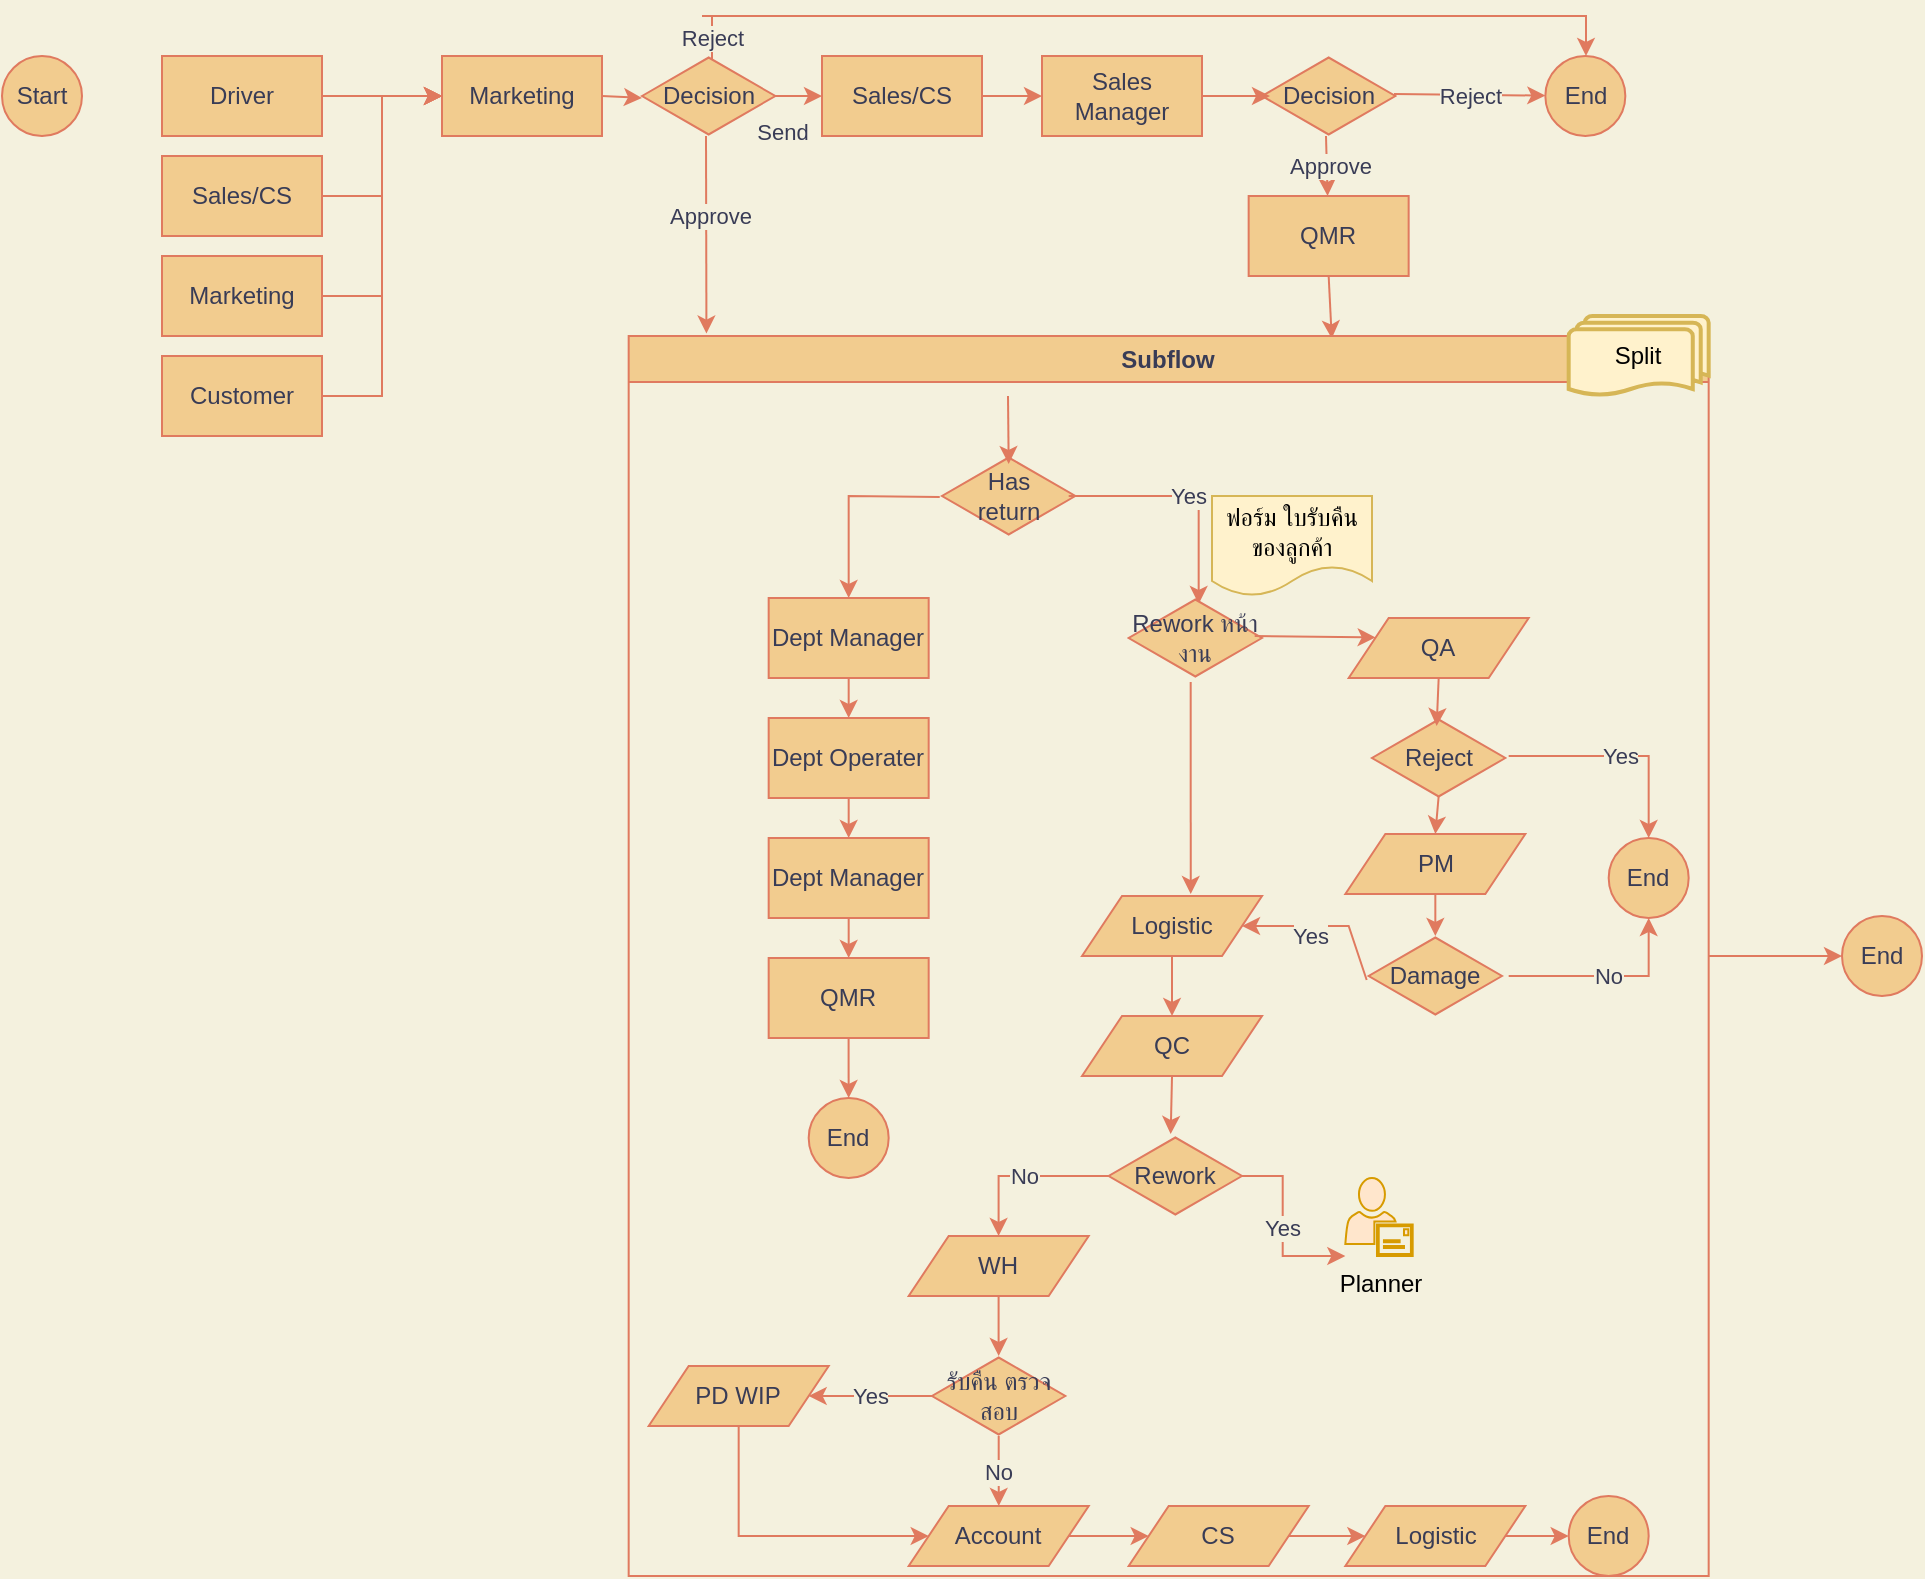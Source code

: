 <mxfile version="20.6.0" type="github" pages="2">
  <diagram id="gh3JwrLqikJQ2UG7o7Ro" name="Now">
    <mxGraphModel dx="1102" dy="582" grid="1" gridSize="10" guides="1" tooltips="1" connect="1" arrows="1" fold="1" page="1" pageScale="1" pageWidth="1169" pageHeight="827" background="#F4F1DE" math="0" shadow="0">
      <root>
        <mxCell id="0" />
        <mxCell id="1" parent="0" />
        <mxCell id="JIfOrTNAelRgJO-WILz3-1" value="Driver" style="rounded=0;whiteSpace=wrap;html=1;fillColor=#F2CC8F;strokeColor=#E07A5F;fontColor=#393C56;" vertex="1" parent="1">
          <mxGeometry x="120" y="40" width="80" height="40" as="geometry" />
        </mxCell>
        <mxCell id="JIfOrTNAelRgJO-WILz3-3" value="Sales/CS" style="rounded=0;whiteSpace=wrap;html=1;fillColor=#F2CC8F;strokeColor=#E07A5F;fontColor=#393C56;" vertex="1" parent="1">
          <mxGeometry x="120" y="90" width="80" height="40" as="geometry" />
        </mxCell>
        <mxCell id="JIfOrTNAelRgJO-WILz3-4" value="Marketing" style="rounded=0;whiteSpace=wrap;html=1;fillColor=#F2CC8F;strokeColor=#E07A5F;fontColor=#393C56;" vertex="1" parent="1">
          <mxGeometry x="120" y="140" width="80" height="40" as="geometry" />
        </mxCell>
        <mxCell id="JIfOrTNAelRgJO-WILz3-5" value="Customer" style="rounded=0;whiteSpace=wrap;html=1;fillColor=#F2CC8F;strokeColor=#E07A5F;fontColor=#393C56;" vertex="1" parent="1">
          <mxGeometry x="120" y="190" width="80" height="40" as="geometry" />
        </mxCell>
        <mxCell id="JIfOrTNAelRgJO-WILz3-6" value="Marketing" style="rounded=0;whiteSpace=wrap;html=1;fillColor=#F2CC8F;strokeColor=#E07A5F;fontColor=#393C56;" vertex="1" parent="1">
          <mxGeometry x="260" y="40" width="80" height="40" as="geometry" />
        </mxCell>
        <mxCell id="JIfOrTNAelRgJO-WILz3-7" value="Sales/CS" style="rounded=0;whiteSpace=wrap;html=1;fillColor=#F2CC8F;strokeColor=#E07A5F;fontColor=#393C56;" vertex="1" parent="1">
          <mxGeometry x="450" y="40" width="80" height="40" as="geometry" />
        </mxCell>
        <mxCell id="JIfOrTNAelRgJO-WILz3-8" value="Sales Manager" style="rounded=0;whiteSpace=wrap;html=1;fillColor=#F2CC8F;strokeColor=#E07A5F;fontColor=#393C56;" vertex="1" parent="1">
          <mxGeometry x="560" y="40" width="80" height="40" as="geometry" />
        </mxCell>
        <mxCell id="JIfOrTNAelRgJO-WILz3-9" value="QMR" style="rounded=0;whiteSpace=wrap;html=1;fillColor=#F2CC8F;strokeColor=#E07A5F;fontColor=#393C56;" vertex="1" parent="1">
          <mxGeometry x="663.33" y="110" width="80" height="40" as="geometry" />
        </mxCell>
        <mxCell id="JIfOrTNAelRgJO-WILz3-12" value="" style="edgeStyle=elbowEdgeStyle;elbow=horizontal;endArrow=classic;html=1;rounded=0;exitX=1;exitY=0.5;exitDx=0;exitDy=0;entryX=0;entryY=0.5;entryDx=0;entryDy=0;labelBackgroundColor=#F4F1DE;strokeColor=#E07A5F;fontColor=#393C56;" edge="1" parent="1" source="JIfOrTNAelRgJO-WILz3-5" target="JIfOrTNAelRgJO-WILz3-6">
          <mxGeometry width="50" height="50" relative="1" as="geometry">
            <mxPoint x="600" y="330" as="sourcePoint" />
            <mxPoint x="650" y="280" as="targetPoint" />
          </mxGeometry>
        </mxCell>
        <mxCell id="JIfOrTNAelRgJO-WILz3-13" value="" style="edgeStyle=elbowEdgeStyle;elbow=horizontal;endArrow=classic;html=1;rounded=0;exitX=1;exitY=0.5;exitDx=0;exitDy=0;entryX=0;entryY=0.5;entryDx=0;entryDy=0;labelBackgroundColor=#F4F1DE;strokeColor=#E07A5F;fontColor=#393C56;" edge="1" parent="1" source="JIfOrTNAelRgJO-WILz3-4" target="JIfOrTNAelRgJO-WILz3-6">
          <mxGeometry width="50" height="50" relative="1" as="geometry">
            <mxPoint x="210" y="310" as="sourcePoint" />
            <mxPoint x="270" y="60" as="targetPoint" />
          </mxGeometry>
        </mxCell>
        <mxCell id="JIfOrTNAelRgJO-WILz3-14" value="" style="edgeStyle=elbowEdgeStyle;elbow=horizontal;endArrow=classic;html=1;rounded=0;exitX=1;exitY=0.5;exitDx=0;exitDy=0;entryX=0;entryY=0.5;entryDx=0;entryDy=0;labelBackgroundColor=#F4F1DE;strokeColor=#E07A5F;fontColor=#393C56;" edge="1" parent="1" source="JIfOrTNAelRgJO-WILz3-3" target="JIfOrTNAelRgJO-WILz3-6">
          <mxGeometry width="50" height="50" relative="1" as="geometry">
            <mxPoint x="220" y="320" as="sourcePoint" />
            <mxPoint x="300" y="80" as="targetPoint" />
          </mxGeometry>
        </mxCell>
        <mxCell id="JIfOrTNAelRgJO-WILz3-15" value="" style="edgeStyle=elbowEdgeStyle;elbow=horizontal;endArrow=classic;html=1;rounded=0;exitX=1;exitY=0.5;exitDx=0;exitDy=0;entryX=0;entryY=0.5;entryDx=0;entryDy=0;labelBackgroundColor=#F4F1DE;strokeColor=#E07A5F;fontColor=#393C56;" edge="1" parent="1" source="JIfOrTNAelRgJO-WILz3-1" target="JIfOrTNAelRgJO-WILz3-6">
          <mxGeometry width="50" height="50" relative="1" as="geometry">
            <mxPoint x="230" y="330" as="sourcePoint" />
            <mxPoint x="310" y="90" as="targetPoint" />
          </mxGeometry>
        </mxCell>
        <mxCell id="JIfOrTNAelRgJO-WILz3-16" value="Decision" style="html=1;whiteSpace=wrap;aspect=fixed;shape=isoRectangle;fillColor=#F2CC8F;strokeColor=#E07A5F;fontColor=#393C56;" vertex="1" parent="1">
          <mxGeometry x="670" y="40" width="66.67" height="40" as="geometry" />
        </mxCell>
        <mxCell id="JIfOrTNAelRgJO-WILz3-17" value="" style="endArrow=classic;html=1;rounded=0;exitX=1;exitY=0.5;exitDx=0;exitDy=0;entryX=0;entryY=0.525;entryDx=0;entryDy=0;labelBackgroundColor=#F4F1DE;strokeColor=#E07A5F;fontColor=#393C56;entryPerimeter=0;" edge="1" parent="1" source="JIfOrTNAelRgJO-WILz3-6" target="xjm1Cs8kN3EtSxawpRm1-1">
          <mxGeometry width="50" height="50" relative="1" as="geometry">
            <mxPoint x="600" y="290" as="sourcePoint" />
            <mxPoint x="650" y="240" as="targetPoint" />
          </mxGeometry>
        </mxCell>
        <mxCell id="JIfOrTNAelRgJO-WILz3-18" value="" style="endArrow=classic;html=1;rounded=0;exitX=1;exitY=0.5;exitDx=0;exitDy=0;entryX=0;entryY=0.5;entryDx=0;entryDy=0;labelBackgroundColor=#F4F1DE;strokeColor=#E07A5F;fontColor=#393C56;" edge="1" parent="1" source="JIfOrTNAelRgJO-WILz3-7" target="JIfOrTNAelRgJO-WILz3-8">
          <mxGeometry width="50" height="50" relative="1" as="geometry">
            <mxPoint x="570" y="120" as="sourcePoint" />
            <mxPoint x="610" y="120" as="targetPoint" />
          </mxGeometry>
        </mxCell>
        <mxCell id="JIfOrTNAelRgJO-WILz3-19" value="" style="endArrow=classic;html=1;rounded=0;exitX=1;exitY=0.5;exitDx=0;exitDy=0;entryX=0.06;entryY=0.5;entryDx=0;entryDy=0;entryPerimeter=0;labelBackgroundColor=#F4F1DE;strokeColor=#E07A5F;fontColor=#393C56;" edge="1" parent="1" source="JIfOrTNAelRgJO-WILz3-8" target="JIfOrTNAelRgJO-WILz3-16">
          <mxGeometry width="50" height="50" relative="1" as="geometry">
            <mxPoint x="460" y="80" as="sourcePoint" />
            <mxPoint x="500" y="80" as="targetPoint" />
          </mxGeometry>
        </mxCell>
        <mxCell id="JIfOrTNAelRgJO-WILz3-20" value="" style="endArrow=classic;html=1;rounded=0;exitX=0.5;exitY=1;exitDx=0;exitDy=0;entryX=0.651;entryY=0.002;entryDx=0;entryDy=0;labelBackgroundColor=#F4F1DE;strokeColor=#E07A5F;fontColor=#393C56;entryPerimeter=0;" edge="1" parent="1" source="JIfOrTNAelRgJO-WILz3-9" target="JIfOrTNAelRgJO-WILz3-103">
          <mxGeometry width="50" height="50" relative="1" as="geometry">
            <mxPoint x="420" y="240" as="sourcePoint" />
            <mxPoint x="622.906" y="167" as="targetPoint" />
          </mxGeometry>
        </mxCell>
        <mxCell id="JIfOrTNAelRgJO-WILz3-22" value="Start" style="ellipse;whiteSpace=wrap;html=1;aspect=fixed;fillColor=#F2CC8F;strokeColor=#E07A5F;fontColor=#393C56;" vertex="1" parent="1">
          <mxGeometry x="40" y="40" width="40" height="40" as="geometry" />
        </mxCell>
        <mxCell id="JIfOrTNAelRgJO-WILz3-23" value="End" style="ellipse;whiteSpace=wrap;html=1;aspect=fixed;fillColor=#F2CC8F;strokeColor=#E07A5F;fontColor=#393C56;" vertex="1" parent="1">
          <mxGeometry x="811.67" y="40" width="40" height="40" as="geometry" />
        </mxCell>
        <mxCell id="JIfOrTNAelRgJO-WILz3-24" value="RE" style="endArrow=classic;html=1;rounded=0;exitX=0.99;exitY=0.475;exitDx=0;exitDy=0;exitPerimeter=0;labelBackgroundColor=#F4F1DE;strokeColor=#E07A5F;fontColor=#393C56;" edge="1" parent="1" source="JIfOrTNAelRgJO-WILz3-16" target="JIfOrTNAelRgJO-WILz3-23">
          <mxGeometry relative="1" as="geometry">
            <mxPoint x="770" y="40" as="sourcePoint" />
            <mxPoint x="630" y="160" as="targetPoint" />
          </mxGeometry>
        </mxCell>
        <mxCell id="JIfOrTNAelRgJO-WILz3-25" value="Reject" style="edgeLabel;resizable=0;html=1;align=center;verticalAlign=middle;labelBackgroundColor=#F4F1DE;fontColor=#393C56;" connectable="0" vertex="1" parent="JIfOrTNAelRgJO-WILz3-24">
          <mxGeometry relative="1" as="geometry" />
        </mxCell>
        <mxCell id="JIfOrTNAelRgJO-WILz3-27" value="" style="endArrow=classic;html=1;rounded=0;exitX=0.48;exitY=1;exitDx=0;exitDy=0;exitPerimeter=0;labelBackgroundColor=#F4F1DE;strokeColor=#E07A5F;fontColor=#393C56;" edge="1" parent="1" source="JIfOrTNAelRgJO-WILz3-16" target="JIfOrTNAelRgJO-WILz3-9">
          <mxGeometry relative="1" as="geometry">
            <mxPoint x="380" y="160" as="sourcePoint" />
            <mxPoint x="480" y="160" as="targetPoint" />
          </mxGeometry>
        </mxCell>
        <mxCell id="JIfOrTNAelRgJO-WILz3-28" value="Approve" style="edgeLabel;resizable=0;html=1;align=center;verticalAlign=middle;labelBackgroundColor=#F4F1DE;fontColor=#393C56;" connectable="0" vertex="1" parent="JIfOrTNAelRgJO-WILz3-27">
          <mxGeometry relative="1" as="geometry">
            <mxPoint x="1" as="offset" />
          </mxGeometry>
        </mxCell>
        <mxCell id="5Fzmc9VXGLprYbqFvWe1-2" value="" style="edgeStyle=orthogonalEdgeStyle;rounded=0;orthogonalLoop=1;jettySize=auto;html=1;strokeColor=#E07A5F;fontColor=#393C56;fontSize=12;fillColor=#F2CC8F;fontStyle=1;startSize=23;" edge="1" parent="1" source="JIfOrTNAelRgJO-WILz3-103" target="5Fzmc9VXGLprYbqFvWe1-1">
          <mxGeometry relative="1" as="geometry" />
        </mxCell>
        <mxCell id="JIfOrTNAelRgJO-WILz3-103" value="Subflow" style="swimlane;whiteSpace=wrap;html=1;fillColor=#F2CC8F;strokeColor=#E07A5F;fontColor=#393C56;" vertex="1" parent="1">
          <mxGeometry x="353.34" y="180" width="540" height="620" as="geometry" />
        </mxCell>
        <mxCell id="JIfOrTNAelRgJO-WILz3-21" value="Has &lt;br&gt;return" style="html=1;whiteSpace=wrap;aspect=fixed;shape=isoRectangle;direction=west;fillColor=#F2CC8F;strokeColor=#E07A5F;fontColor=#393C56;" vertex="1" parent="JIfOrTNAelRgJO-WILz3-103">
          <mxGeometry x="156.67" y="60" width="66.67" height="40" as="geometry" />
        </mxCell>
        <mxCell id="JIfOrTNAelRgJO-WILz3-29" value="QA" style="shape=parallelogram;perimeter=parallelogramPerimeter;whiteSpace=wrap;html=1;fixedSize=1;fillColor=#F2CC8F;strokeColor=#E07A5F;fontColor=#393C56;" vertex="1" parent="JIfOrTNAelRgJO-WILz3-103">
          <mxGeometry x="360" y="141" width="90" height="30" as="geometry" />
        </mxCell>
        <mxCell id="JIfOrTNAelRgJO-WILz3-30" value="Dept Manager" style="rounded=0;whiteSpace=wrap;html=1;fillColor=#F2CC8F;strokeColor=#E07A5F;fontColor=#393C56;" vertex="1" parent="JIfOrTNAelRgJO-WILz3-103">
          <mxGeometry x="70" y="131" width="80" height="40" as="geometry" />
        </mxCell>
        <mxCell id="JIfOrTNAelRgJO-WILz3-31" value="Dept Operater" style="rounded=0;whiteSpace=wrap;html=1;fillColor=#F2CC8F;strokeColor=#E07A5F;fontColor=#393C56;" vertex="1" parent="JIfOrTNAelRgJO-WILz3-103">
          <mxGeometry x="70" y="191" width="80" height="40" as="geometry" />
        </mxCell>
        <mxCell id="JIfOrTNAelRgJO-WILz3-32" value="Dept Manager" style="rounded=0;whiteSpace=wrap;html=1;fillColor=#F2CC8F;strokeColor=#E07A5F;fontColor=#393C56;" vertex="1" parent="JIfOrTNAelRgJO-WILz3-103">
          <mxGeometry x="70" y="251" width="80" height="40" as="geometry" />
        </mxCell>
        <mxCell id="5XU6H9flALBAqSs1HAMZ-3" value="" style="edgeStyle=orthogonalEdgeStyle;rounded=0;orthogonalLoop=1;jettySize=auto;html=1;fontSize=12;fillColor=#F2CC8F;strokeColor=#E07A5F;fontColor=#393C56;fontStyle=1;startSize=23;" edge="1" parent="JIfOrTNAelRgJO-WILz3-103" source="JIfOrTNAelRgJO-WILz3-33" target="5XU6H9flALBAqSs1HAMZ-1">
          <mxGeometry relative="1" as="geometry" />
        </mxCell>
        <mxCell id="JIfOrTNAelRgJO-WILz3-33" value="QMR" style="rounded=0;whiteSpace=wrap;html=1;fillColor=#F2CC8F;strokeColor=#E07A5F;fontColor=#393C56;" vertex="1" parent="JIfOrTNAelRgJO-WILz3-103">
          <mxGeometry x="70" y="311" width="80" height="40" as="geometry" />
        </mxCell>
        <mxCell id="JIfOrTNAelRgJO-WILz3-37" value="" style="endArrow=classic;html=1;rounded=0;entryX=0.5;entryY=0;entryDx=0;entryDy=0;exitX=1.017;exitY=0.488;exitDx=0;exitDy=0;exitPerimeter=0;labelBackgroundColor=#F4F1DE;strokeColor=#E07A5F;fontColor=#393C56;" edge="1" parent="JIfOrTNAelRgJO-WILz3-103" source="JIfOrTNAelRgJO-WILz3-21" target="JIfOrTNAelRgJO-WILz3-30">
          <mxGeometry relative="1" as="geometry">
            <mxPoint x="140" y="90" as="sourcePoint" />
            <mxPoint x="20" y="231" as="targetPoint" />
            <Array as="points">
              <mxPoint x="110" y="80" />
            </Array>
          </mxGeometry>
        </mxCell>
        <mxCell id="JIfOrTNAelRgJO-WILz3-39" value="" style="endArrow=classic;html=1;rounded=0;exitX=0.5;exitY=1;exitDx=0;exitDy=0;labelBackgroundColor=#F4F1DE;strokeColor=#E07A5F;fontColor=#393C56;" edge="1" parent="JIfOrTNAelRgJO-WILz3-103" source="JIfOrTNAelRgJO-WILz3-30" target="JIfOrTNAelRgJO-WILz3-31">
          <mxGeometry width="50" height="50" relative="1" as="geometry">
            <mxPoint x="-70" y="231" as="sourcePoint" />
            <mxPoint y="231" as="targetPoint" />
          </mxGeometry>
        </mxCell>
        <mxCell id="JIfOrTNAelRgJO-WILz3-40" value="" style="endArrow=classic;html=1;rounded=0;exitX=0.5;exitY=1;exitDx=0;exitDy=0;entryX=0.5;entryY=0;entryDx=0;entryDy=0;labelBackgroundColor=#F4F1DE;strokeColor=#E07A5F;fontColor=#393C56;" edge="1" parent="JIfOrTNAelRgJO-WILz3-103" source="JIfOrTNAelRgJO-WILz3-31" target="JIfOrTNAelRgJO-WILz3-32">
          <mxGeometry width="50" height="50" relative="1" as="geometry">
            <mxPoint x="120" y="181" as="sourcePoint" />
            <mxPoint x="120" y="201" as="targetPoint" />
          </mxGeometry>
        </mxCell>
        <mxCell id="JIfOrTNAelRgJO-WILz3-41" value="" style="endArrow=classic;html=1;rounded=0;exitX=0.5;exitY=1;exitDx=0;exitDy=0;entryX=0.5;entryY=0;entryDx=0;entryDy=0;labelBackgroundColor=#F4F1DE;strokeColor=#E07A5F;fontColor=#393C56;" edge="1" parent="JIfOrTNAelRgJO-WILz3-103" source="JIfOrTNAelRgJO-WILz3-32" target="JIfOrTNAelRgJO-WILz3-33">
          <mxGeometry width="50" height="50" relative="1" as="geometry">
            <mxPoint x="130" y="191" as="sourcePoint" />
            <mxPoint x="130" y="211" as="targetPoint" />
          </mxGeometry>
        </mxCell>
        <mxCell id="JIfOrTNAelRgJO-WILz3-55" value="" style="endArrow=classic;html=1;rounded=0;exitX=0.05;exitY=0.5;exitDx=0;exitDy=0;exitPerimeter=0;entryX=0.475;entryY=0.925;entryDx=0;entryDy=0;entryPerimeter=0;labelBackgroundColor=#F4F1DE;strokeColor=#E07A5F;fontColor=#393C56;" edge="1" parent="JIfOrTNAelRgJO-WILz3-103" source="JIfOrTNAelRgJO-WILz3-21" target="JIfOrTNAelRgJO-WILz3-58">
          <mxGeometry relative="1" as="geometry">
            <mxPoint x="240" y="80" as="sourcePoint" />
            <mxPoint x="280" y="130" as="targetPoint" />
            <Array as="points">
              <mxPoint x="285" y="80" />
            </Array>
          </mxGeometry>
        </mxCell>
        <mxCell id="JIfOrTNAelRgJO-WILz3-56" value="Yes" style="edgeLabel;resizable=0;html=1;align=center;verticalAlign=middle;labelBackgroundColor=#F4F1DE;fontColor=#393C56;" connectable="0" vertex="1" parent="JIfOrTNAelRgJO-WILz3-55">
          <mxGeometry relative="1" as="geometry" />
        </mxCell>
        <mxCell id="JIfOrTNAelRgJO-WILz3-58" value="Rework หน้างาน" style="html=1;whiteSpace=wrap;aspect=fixed;shape=isoRectangle;direction=west;fillColor=#F2CC8F;strokeColor=#E07A5F;fontColor=#393C56;" vertex="1" parent="JIfOrTNAelRgJO-WILz3-103">
          <mxGeometry x="250" y="131" width="66.67" height="40" as="geometry" />
        </mxCell>
        <mxCell id="JIfOrTNAelRgJO-WILz3-59" value="PM" style="shape=parallelogram;perimeter=parallelogramPerimeter;whiteSpace=wrap;html=1;fixedSize=1;fillColor=#F2CC8F;strokeColor=#E07A5F;fontColor=#393C56;" vertex="1" parent="JIfOrTNAelRgJO-WILz3-103">
          <mxGeometry x="358.33" y="249" width="90" height="30" as="geometry" />
        </mxCell>
        <mxCell id="JIfOrTNAelRgJO-WILz3-60" value="Logistic" style="shape=parallelogram;perimeter=parallelogramPerimeter;whiteSpace=wrap;html=1;fixedSize=1;fillColor=#F2CC8F;strokeColor=#E07A5F;fontColor=#393C56;" vertex="1" parent="JIfOrTNAelRgJO-WILz3-103">
          <mxGeometry x="226.67" y="280" width="90" height="30" as="geometry" />
        </mxCell>
        <mxCell id="JIfOrTNAelRgJO-WILz3-61" value="QC" style="shape=parallelogram;perimeter=parallelogramPerimeter;whiteSpace=wrap;html=1;fixedSize=1;fillColor=#F2CC8F;strokeColor=#E07A5F;fontColor=#393C56;" vertex="1" parent="JIfOrTNAelRgJO-WILz3-103">
          <mxGeometry x="226.67" y="340" width="90" height="30" as="geometry" />
        </mxCell>
        <mxCell id="JIfOrTNAelRgJO-WILz3-62" value="WH" style="shape=parallelogram;perimeter=parallelogramPerimeter;whiteSpace=wrap;html=1;fixedSize=1;fillColor=#F2CC8F;strokeColor=#E07A5F;fontColor=#393C56;" vertex="1" parent="JIfOrTNAelRgJO-WILz3-103">
          <mxGeometry x="140" y="450" width="90" height="30" as="geometry" />
        </mxCell>
        <mxCell id="JIfOrTNAelRgJO-WILz3-65" value="Damage" style="html=1;whiteSpace=wrap;aspect=fixed;shape=isoRectangle;direction=west;fillColor=#F2CC8F;strokeColor=#E07A5F;fontColor=#393C56;" vertex="1" parent="JIfOrTNAelRgJO-WILz3-103">
          <mxGeometry x="370" y="300" width="66.67" height="40" as="geometry" />
        </mxCell>
        <mxCell id="JIfOrTNAelRgJO-WILz3-66" value="End" style="ellipse;whiteSpace=wrap;html=1;aspect=fixed;fillColor=#F2CC8F;strokeColor=#E07A5F;fontColor=#393C56;" vertex="1" parent="JIfOrTNAelRgJO-WILz3-103">
          <mxGeometry x="490" y="251" width="40" height="40" as="geometry" />
        </mxCell>
        <mxCell id="JIfOrTNAelRgJO-WILz3-67" value="Reject" style="html=1;whiteSpace=wrap;aspect=fixed;shape=isoRectangle;direction=west;fillColor=#F2CC8F;strokeColor=#E07A5F;fontColor=#393C56;" vertex="1" parent="JIfOrTNAelRgJO-WILz3-103">
          <mxGeometry x="371.66" y="191" width="66.67" height="40" as="geometry" />
        </mxCell>
        <mxCell id="JIfOrTNAelRgJO-WILz3-68" value="" style="endArrow=classic;html=1;rounded=0;entryX=0.5;entryY=0;entryDx=0;entryDy=0;labelBackgroundColor=#F4F1DE;strokeColor=#E07A5F;fontColor=#393C56;" edge="1" parent="JIfOrTNAelRgJO-WILz3-103" target="JIfOrTNAelRgJO-WILz3-66">
          <mxGeometry relative="1" as="geometry">
            <mxPoint x="440" y="210" as="sourcePoint" />
            <mxPoint x="524.992" y="251" as="targetPoint" />
            <Array as="points">
              <mxPoint x="510" y="210" />
            </Array>
          </mxGeometry>
        </mxCell>
        <mxCell id="JIfOrTNAelRgJO-WILz3-69" value="Yes" style="edgeLabel;resizable=0;html=1;align=center;verticalAlign=middle;labelBackgroundColor=#F4F1DE;fontColor=#393C56;" connectable="0" vertex="1" parent="JIfOrTNAelRgJO-WILz3-68">
          <mxGeometry relative="1" as="geometry" />
        </mxCell>
        <mxCell id="JIfOrTNAelRgJO-WILz3-70" value="" style="endArrow=classic;html=1;rounded=0;entryX=0.5;entryY=1;entryDx=0;entryDy=0;labelBackgroundColor=#F4F1DE;strokeColor=#E07A5F;fontColor=#393C56;" edge="1" parent="JIfOrTNAelRgJO-WILz3-103" target="JIfOrTNAelRgJO-WILz3-66">
          <mxGeometry relative="1" as="geometry">
            <mxPoint x="440" y="320" as="sourcePoint" />
            <mxPoint x="530.002" y="382" as="targetPoint" />
            <Array as="points">
              <mxPoint x="510" y="320" />
            </Array>
          </mxGeometry>
        </mxCell>
        <mxCell id="JIfOrTNAelRgJO-WILz3-71" value="No" style="edgeLabel;resizable=0;html=1;align=center;verticalAlign=middle;labelBackgroundColor=#F4F1DE;fontColor=#393C56;" connectable="0" vertex="1" parent="JIfOrTNAelRgJO-WILz3-70">
          <mxGeometry relative="1" as="geometry" />
        </mxCell>
        <mxCell id="JIfOrTNAelRgJO-WILz3-72" value="" style="endArrow=classic;html=1;rounded=0;exitX=0.5;exitY=1;exitDx=0;exitDy=0;entryX=0.515;entryY=0.9;entryDx=0;entryDy=0;entryPerimeter=0;labelBackgroundColor=#F4F1DE;strokeColor=#E07A5F;fontColor=#393C56;" edge="1" parent="JIfOrTNAelRgJO-WILz3-103" source="JIfOrTNAelRgJO-WILz3-29" target="JIfOrTNAelRgJO-WILz3-67">
          <mxGeometry width="50" height="50" relative="1" as="geometry">
            <mxPoint x="200" y="-20" as="sourcePoint" />
            <mxPoint x="200" y="10" as="targetPoint" />
          </mxGeometry>
        </mxCell>
        <mxCell id="JIfOrTNAelRgJO-WILz3-73" value="" style="endArrow=classic;html=1;rounded=0;exitX=0.5;exitY=0.025;exitDx=0;exitDy=0;entryX=0.5;entryY=0;entryDx=0;entryDy=0;exitPerimeter=0;labelBackgroundColor=#F4F1DE;strokeColor=#E07A5F;fontColor=#393C56;" edge="1" parent="JIfOrTNAelRgJO-WILz3-103" source="JIfOrTNAelRgJO-WILz3-67" target="JIfOrTNAelRgJO-WILz3-59">
          <mxGeometry width="50" height="50" relative="1" as="geometry">
            <mxPoint x="415" y="181" as="sourcePoint" />
            <mxPoint x="413.995" y="205" as="targetPoint" />
          </mxGeometry>
        </mxCell>
        <mxCell id="JIfOrTNAelRgJO-WILz3-75" value="" style="endArrow=classic;html=1;rounded=0;exitX=0.5;exitY=1;exitDx=0;exitDy=0;labelBackgroundColor=#F4F1DE;strokeColor=#E07A5F;fontColor=#393C56;" edge="1" parent="JIfOrTNAelRgJO-WILz3-103" source="JIfOrTNAelRgJO-WILz3-59" target="JIfOrTNAelRgJO-WILz3-65">
          <mxGeometry width="50" height="50" relative="1" as="geometry">
            <mxPoint x="414.995" y="240" as="sourcePoint" />
            <mxPoint x="413.33" y="259" as="targetPoint" />
          </mxGeometry>
        </mxCell>
        <mxCell id="JIfOrTNAelRgJO-WILz3-76" value="" style="endArrow=classic;html=1;rounded=0;exitX=0.055;exitY=0.525;exitDx=0;exitDy=0;entryX=0;entryY=0.25;entryDx=0;entryDy=0;exitPerimeter=0;labelBackgroundColor=#F4F1DE;strokeColor=#E07A5F;fontColor=#393C56;" edge="1" parent="JIfOrTNAelRgJO-WILz3-103" source="JIfOrTNAelRgJO-WILz3-58" target="JIfOrTNAelRgJO-WILz3-29">
          <mxGeometry width="50" height="50" relative="1" as="geometry">
            <mxPoint x="424.995" y="250" as="sourcePoint" />
            <mxPoint x="423.33" y="269" as="targetPoint" />
          </mxGeometry>
        </mxCell>
        <mxCell id="JIfOrTNAelRgJO-WILz3-77" value="" style="endArrow=classic;html=1;rounded=0;exitX=0.535;exitY=-0.05;exitDx=0;exitDy=0;entryX=0.604;entryY=-0.033;entryDx=0;entryDy=0;exitPerimeter=0;entryPerimeter=0;labelBackgroundColor=#F4F1DE;strokeColor=#E07A5F;fontColor=#393C56;" edge="1" parent="JIfOrTNAelRgJO-WILz3-103" source="JIfOrTNAelRgJO-WILz3-58" target="JIfOrTNAelRgJO-WILz3-60">
          <mxGeometry width="50" height="50" relative="1" as="geometry">
            <mxPoint x="434.995" y="260" as="sourcePoint" />
            <mxPoint x="433.33" y="279" as="targetPoint" />
          </mxGeometry>
        </mxCell>
        <mxCell id="JIfOrTNAelRgJO-WILz3-79" value="" style="endArrow=classic;html=1;rounded=0;exitX=1.015;exitY=0.45;exitDx=0;exitDy=0;exitPerimeter=0;entryX=1;entryY=0.5;entryDx=0;entryDy=0;labelBackgroundColor=#F4F1DE;strokeColor=#E07A5F;fontColor=#393C56;" edge="1" parent="JIfOrTNAelRgJO-WILz3-103" source="JIfOrTNAelRgJO-WILz3-65" target="JIfOrTNAelRgJO-WILz3-60">
          <mxGeometry relative="1" as="geometry">
            <mxPoint x="450" y="330" as="sourcePoint" />
            <mxPoint x="520" y="301" as="targetPoint" />
            <Array as="points">
              <mxPoint x="360" y="295" />
            </Array>
          </mxGeometry>
        </mxCell>
        <mxCell id="JIfOrTNAelRgJO-WILz3-80" value="Yes" style="edgeLabel;resizable=0;html=1;align=center;verticalAlign=middle;labelBackgroundColor=#F4F1DE;fontColor=#393C56;" connectable="0" vertex="1" parent="JIfOrTNAelRgJO-WILz3-79">
          <mxGeometry relative="1" as="geometry">
            <mxPoint x="-7" y="5" as="offset" />
          </mxGeometry>
        </mxCell>
        <mxCell id="JIfOrTNAelRgJO-WILz3-82" value="" style="endArrow=classic;html=1;rounded=0;exitX=0.5;exitY=1;exitDx=0;exitDy=0;entryX=0.5;entryY=0;entryDx=0;entryDy=0;labelBackgroundColor=#F4F1DE;strokeColor=#E07A5F;fontColor=#393C56;" edge="1" parent="JIfOrTNAelRgJO-WILz3-103" source="JIfOrTNAelRgJO-WILz3-60" target="JIfOrTNAelRgJO-WILz3-61">
          <mxGeometry width="50" height="50" relative="1" as="geometry">
            <mxPoint x="100" y="380" as="sourcePoint" />
            <mxPoint x="170" y="380" as="targetPoint" />
          </mxGeometry>
        </mxCell>
        <mxCell id="JIfOrTNAelRgJO-WILz3-83" value="" style="endArrow=classic;html=1;rounded=0;exitX=0.5;exitY=1;exitDx=0;exitDy=0;entryX=0.535;entryY=1.025;entryDx=0;entryDy=0;entryPerimeter=0;labelBackgroundColor=#F4F1DE;strokeColor=#E07A5F;fontColor=#393C56;" edge="1" parent="JIfOrTNAelRgJO-WILz3-103" source="JIfOrTNAelRgJO-WILz3-61" target="JIfOrTNAelRgJO-WILz3-84">
          <mxGeometry width="50" height="50" relative="1" as="geometry">
            <mxPoint x="100" y="380" as="sourcePoint" />
            <mxPoint x="270" y="400" as="targetPoint" />
          </mxGeometry>
        </mxCell>
        <mxCell id="JIfOrTNAelRgJO-WILz3-92" value="No" style="edgeStyle=orthogonalEdgeStyle;rounded=0;orthogonalLoop=1;jettySize=auto;html=1;labelBackgroundColor=#F4F1DE;strokeColor=#E07A5F;fontColor=#393C56;" edge="1" parent="JIfOrTNAelRgJO-WILz3-103" source="JIfOrTNAelRgJO-WILz3-84" target="JIfOrTNAelRgJO-WILz3-62">
          <mxGeometry relative="1" as="geometry" />
        </mxCell>
        <mxCell id="JIfOrTNAelRgJO-WILz3-84" value="Rework" style="html=1;whiteSpace=wrap;aspect=fixed;shape=isoRectangle;direction=west;fillColor=#F2CC8F;strokeColor=#E07A5F;fontColor=#393C56;" vertex="1" parent="JIfOrTNAelRgJO-WILz3-103">
          <mxGeometry x="240" y="400" width="66.67" height="40" as="geometry" />
        </mxCell>
        <mxCell id="JIfOrTNAelRgJO-WILz3-86" value="Planner" style="sketch=0;pointerEvents=1;shadow=0;dashed=0;html=1;strokeColor=#d79b00;fillColor=#ffe6cc;labelPosition=center;verticalLabelPosition=bottom;verticalAlign=top;outlineConnect=0;align=center;shape=mxgraph.office.users.mail_user;" vertex="1" parent="JIfOrTNAelRgJO-WILz3-103">
          <mxGeometry x="358.33" y="421" width="33.67" height="39" as="geometry" />
        </mxCell>
        <mxCell id="JIfOrTNAelRgJO-WILz3-93" value="Yes" style="edgeStyle=orthogonalEdgeStyle;rounded=0;orthogonalLoop=1;jettySize=auto;html=1;labelBackgroundColor=#F4F1DE;strokeColor=#E07A5F;fontColor=#393C56;" edge="1" parent="JIfOrTNAelRgJO-WILz3-103" source="JIfOrTNAelRgJO-WILz3-84" target="JIfOrTNAelRgJO-WILz3-86">
          <mxGeometry relative="1" as="geometry">
            <mxPoint x="400" y="420" as="targetPoint" />
            <Array as="points">
              <mxPoint x="327" y="420" />
              <mxPoint x="327" y="460" />
            </Array>
          </mxGeometry>
        </mxCell>
        <mxCell id="JIfOrTNAelRgJO-WILz3-87" value="รับคืน ตรวจสอบ" style="html=1;whiteSpace=wrap;aspect=fixed;shape=isoRectangle;direction=west;fillColor=#F2CC8F;strokeColor=#E07A5F;fontColor=#393C56;" vertex="1" parent="JIfOrTNAelRgJO-WILz3-103">
          <mxGeometry x="151.67" y="510" width="66.67" height="40" as="geometry" />
        </mxCell>
        <mxCell id="JIfOrTNAelRgJO-WILz3-94" value="" style="edgeStyle=orthogonalEdgeStyle;rounded=0;orthogonalLoop=1;jettySize=auto;html=1;labelBackgroundColor=#F4F1DE;strokeColor=#E07A5F;fontColor=#393C56;" edge="1" parent="JIfOrTNAelRgJO-WILz3-103" source="JIfOrTNAelRgJO-WILz3-62" target="JIfOrTNAelRgJO-WILz3-87">
          <mxGeometry relative="1" as="geometry" />
        </mxCell>
        <mxCell id="JIfOrTNAelRgJO-WILz3-88" value="PD WIP" style="shape=parallelogram;perimeter=parallelogramPerimeter;whiteSpace=wrap;html=1;fixedSize=1;fillColor=#F2CC8F;strokeColor=#E07A5F;fontColor=#393C56;" vertex="1" parent="JIfOrTNAelRgJO-WILz3-103">
          <mxGeometry x="10" y="515" width="90" height="30" as="geometry" />
        </mxCell>
        <mxCell id="JIfOrTNAelRgJO-WILz3-95" value="Yes" style="edgeStyle=orthogonalEdgeStyle;rounded=0;orthogonalLoop=1;jettySize=auto;html=1;labelBackgroundColor=#F4F1DE;strokeColor=#E07A5F;fontColor=#393C56;" edge="1" parent="JIfOrTNAelRgJO-WILz3-103" source="JIfOrTNAelRgJO-WILz3-87" target="JIfOrTNAelRgJO-WILz3-88">
          <mxGeometry relative="1" as="geometry" />
        </mxCell>
        <mxCell id="JIfOrTNAelRgJO-WILz3-89" value="Account" style="shape=parallelogram;perimeter=parallelogramPerimeter;whiteSpace=wrap;html=1;fixedSize=1;fillColor=#F2CC8F;strokeColor=#E07A5F;fontColor=#393C56;" vertex="1" parent="JIfOrTNAelRgJO-WILz3-103">
          <mxGeometry x="140.01" y="585" width="90" height="30" as="geometry" />
        </mxCell>
        <mxCell id="JIfOrTNAelRgJO-WILz3-97" value="No" style="edgeStyle=orthogonalEdgeStyle;rounded=0;orthogonalLoop=1;jettySize=auto;html=1;labelBackgroundColor=#F4F1DE;strokeColor=#E07A5F;fontColor=#393C56;" edge="1" parent="JIfOrTNAelRgJO-WILz3-103" source="JIfOrTNAelRgJO-WILz3-87" target="JIfOrTNAelRgJO-WILz3-89">
          <mxGeometry relative="1" as="geometry" />
        </mxCell>
        <mxCell id="JIfOrTNAelRgJO-WILz3-90" value="CS" style="shape=parallelogram;perimeter=parallelogramPerimeter;whiteSpace=wrap;html=1;fixedSize=1;fillColor=#F2CC8F;strokeColor=#E07A5F;fontColor=#393C56;" vertex="1" parent="JIfOrTNAelRgJO-WILz3-103">
          <mxGeometry x="250" y="585" width="90" height="30" as="geometry" />
        </mxCell>
        <mxCell id="JIfOrTNAelRgJO-WILz3-98" value="" style="edgeStyle=orthogonalEdgeStyle;rounded=0;orthogonalLoop=1;jettySize=auto;html=1;labelBackgroundColor=#F4F1DE;strokeColor=#E07A5F;fontColor=#393C56;" edge="1" parent="JIfOrTNAelRgJO-WILz3-103" source="JIfOrTNAelRgJO-WILz3-89" target="JIfOrTNAelRgJO-WILz3-90">
          <mxGeometry relative="1" as="geometry" />
        </mxCell>
        <mxCell id="JIfOrTNAelRgJO-WILz3-91" value="Logistic" style="shape=parallelogram;perimeter=parallelogramPerimeter;whiteSpace=wrap;html=1;fixedSize=1;fillColor=#F2CC8F;strokeColor=#E07A5F;fontColor=#393C56;" vertex="1" parent="JIfOrTNAelRgJO-WILz3-103">
          <mxGeometry x="358.33" y="585" width="90" height="30" as="geometry" />
        </mxCell>
        <mxCell id="JIfOrTNAelRgJO-WILz3-99" value="" style="edgeStyle=orthogonalEdgeStyle;rounded=0;orthogonalLoop=1;jettySize=auto;html=1;labelBackgroundColor=#F4F1DE;strokeColor=#E07A5F;fontColor=#393C56;" edge="1" parent="JIfOrTNAelRgJO-WILz3-103" source="JIfOrTNAelRgJO-WILz3-90" target="JIfOrTNAelRgJO-WILz3-91">
          <mxGeometry relative="1" as="geometry" />
        </mxCell>
        <mxCell id="JIfOrTNAelRgJO-WILz3-96" value="End" style="ellipse;whiteSpace=wrap;html=1;aspect=fixed;fillColor=#F2CC8F;strokeColor=#E07A5F;fontColor=#393C56;" vertex="1" parent="JIfOrTNAelRgJO-WILz3-103">
          <mxGeometry x="470" y="580" width="40" height="40" as="geometry" />
        </mxCell>
        <mxCell id="JIfOrTNAelRgJO-WILz3-100" value="" style="edgeStyle=orthogonalEdgeStyle;rounded=0;orthogonalLoop=1;jettySize=auto;html=1;labelBackgroundColor=#F4F1DE;strokeColor=#E07A5F;fontColor=#393C56;" edge="1" parent="JIfOrTNAelRgJO-WILz3-103" source="JIfOrTNAelRgJO-WILz3-91" target="JIfOrTNAelRgJO-WILz3-96">
          <mxGeometry relative="1" as="geometry" />
        </mxCell>
        <mxCell id="JIfOrTNAelRgJO-WILz3-101" value="" style="edgeStyle=elbowEdgeStyle;elbow=horizontal;endArrow=classic;html=1;rounded=0;exitX=0.5;exitY=1;exitDx=0;exitDy=0;entryX=0;entryY=0.5;entryDx=0;entryDy=0;labelBackgroundColor=#F4F1DE;strokeColor=#E07A5F;fontColor=#393C56;" edge="1" parent="JIfOrTNAelRgJO-WILz3-103" source="JIfOrTNAelRgJO-WILz3-88" target="JIfOrTNAelRgJO-WILz3-89">
          <mxGeometry width="50" height="50" relative="1" as="geometry">
            <mxPoint x="100" y="520" as="sourcePoint" />
            <mxPoint x="180" y="440" as="targetPoint" />
            <Array as="points">
              <mxPoint x="55" y="570" />
            </Array>
          </mxGeometry>
        </mxCell>
        <mxCell id="JIfOrTNAelRgJO-WILz3-42" value="Split" style="strokeWidth=2;html=1;shape=mxgraph.flowchart.multi-document;whiteSpace=wrap;fillColor=#fff2cc;strokeColor=#d6b656;" vertex="1" parent="JIfOrTNAelRgJO-WILz3-103">
          <mxGeometry x="470.0" y="-10" width="70" height="40" as="geometry" />
        </mxCell>
        <mxCell id="ZnxTaej_w4I18vFR1k2f-1" value="ฟอร์ม ใบรับคืนของลูกค้า" style="shape=document;whiteSpace=wrap;html=1;boundedLbl=1;fillColor=#fff2cc;strokeColor=#d6b656;" vertex="1" parent="JIfOrTNAelRgJO-WILz3-103">
          <mxGeometry x="291.66" y="80" width="80" height="50" as="geometry" />
        </mxCell>
        <mxCell id="5XU6H9flALBAqSs1HAMZ-1" value="End" style="ellipse;whiteSpace=wrap;html=1;aspect=fixed;fillColor=#F2CC8F;strokeColor=#E07A5F;fontColor=#393C56;" vertex="1" parent="JIfOrTNAelRgJO-WILz3-103">
          <mxGeometry x="90.0" y="381" width="40" height="40" as="geometry" />
        </mxCell>
        <mxCell id="JIfOrTNAelRgJO-WILz3-104" value="" style="endArrow=classic;html=1;rounded=0;entryX=0.5;entryY=0.9;entryDx=0;entryDy=0;entryPerimeter=0;labelBackgroundColor=#F4F1DE;strokeColor=#E07A5F;fontColor=#393C56;" edge="1" parent="1" target="JIfOrTNAelRgJO-WILz3-21">
          <mxGeometry width="50" height="50" relative="1" as="geometry">
            <mxPoint x="543" y="210" as="sourcePoint" />
            <mxPoint x="740" y="180" as="targetPoint" />
          </mxGeometry>
        </mxCell>
        <mxCell id="yM2ILhgQoYP5EuEDguvp-2" value="Reject" style="endArrow=none;html=1;rounded=0;entryX=0.525;entryY=0.05;entryDx=0;entryDy=0;labelBackgroundColor=#F4F1DE;strokeColor=#E07A5F;fontColor=#393C56;entryPerimeter=0;" edge="1" parent="1" target="xjm1Cs8kN3EtSxawpRm1-1">
          <mxGeometry width="50" height="50" relative="1" as="geometry">
            <mxPoint x="395" y="20" as="sourcePoint" />
            <mxPoint x="320" y="220" as="targetPoint" />
          </mxGeometry>
        </mxCell>
        <mxCell id="yM2ILhgQoYP5EuEDguvp-3" value="" style="edgeStyle=elbowEdgeStyle;elbow=horizontal;endArrow=classic;html=1;rounded=0;entryX=0.5;entryY=0;entryDx=0;entryDy=0;labelBackgroundColor=#F4F1DE;strokeColor=#E07A5F;fontColor=#393C56;" edge="1" parent="1" target="JIfOrTNAelRgJO-WILz3-23">
          <mxGeometry width="50" height="50" relative="1" as="geometry">
            <mxPoint x="390" y="20" as="sourcePoint" />
            <mxPoint x="760" y="300" as="targetPoint" />
            <Array as="points">
              <mxPoint x="832" y="20" />
            </Array>
          </mxGeometry>
        </mxCell>
        <mxCell id="xjm1Cs8kN3EtSxawpRm1-9" value="" style="edgeStyle=orthogonalEdgeStyle;rounded=0;orthogonalLoop=1;jettySize=auto;html=1;strokeColor=#E07A5F;fontColor=#393C56;fontSize=12;fillColor=#F2CC8F;fontStyle=1;startSize=23;" edge="1" parent="1" source="xjm1Cs8kN3EtSxawpRm1-1" target="JIfOrTNAelRgJO-WILz3-7">
          <mxGeometry relative="1" as="geometry" />
        </mxCell>
        <mxCell id="xjm1Cs8kN3EtSxawpRm1-1" value="Decision" style="html=1;whiteSpace=wrap;aspect=fixed;shape=isoRectangle;fillColor=#F2CC8F;strokeColor=#E07A5F;fontColor=#393C56;" vertex="1" parent="1">
          <mxGeometry x="360" y="40" width="66.67" height="40" as="geometry" />
        </mxCell>
        <mxCell id="xjm1Cs8kN3EtSxawpRm1-5" value="" style="endArrow=classic;html=1;rounded=0;strokeColor=#E07A5F;fontColor=#393C56;exitX=0.48;exitY=1;exitDx=0;exitDy=0;exitPerimeter=0;entryX=0.072;entryY=-0.002;entryDx=0;entryDy=0;entryPerimeter=0;fontSize=12;fillColor=#F2CC8F;fontStyle=1;startSize=23;" edge="1" parent="1" source="xjm1Cs8kN3EtSxawpRm1-1" target="JIfOrTNAelRgJO-WILz3-103">
          <mxGeometry width="50" height="50" relative="1" as="geometry">
            <mxPoint x="490" y="140" as="sourcePoint" />
            <mxPoint x="560" y="140" as="targetPoint" />
          </mxGeometry>
        </mxCell>
        <mxCell id="xjm1Cs8kN3EtSxawpRm1-7" value="Approve" style="edgeLabel;resizable=0;html=1;align=center;verticalAlign=middle;labelBackgroundColor=#F4F1DE;fontColor=#393C56;" connectable="0" vertex="1" parent="1">
          <mxGeometry x="393.34" y="120.005" as="geometry" />
        </mxCell>
        <mxCell id="xjm1Cs8kN3EtSxawpRm1-8" value="Send" style="edgeLabel;resizable=0;html=1;align=center;verticalAlign=middle;labelBackgroundColor=#F4F1DE;fontColor=#393C56;" connectable="0" vertex="1" parent="1">
          <mxGeometry x="426.67" y="80.005" as="geometry">
            <mxPoint x="3" y="-2" as="offset" />
          </mxGeometry>
        </mxCell>
        <mxCell id="5Fzmc9VXGLprYbqFvWe1-1" value="End" style="ellipse;whiteSpace=wrap;html=1;aspect=fixed;fillColor=#F2CC8F;strokeColor=#E07A5F;fontColor=#393C56;" vertex="1" parent="1">
          <mxGeometry x="960.0" y="470" width="40" height="40" as="geometry" />
        </mxCell>
      </root>
    </mxGraphModel>
  </diagram>
  <diagram id="B94r5CFDhL6Ziuzq7Oi6" name="20221128">
    <mxGraphModel dx="1102" dy="582" grid="1" gridSize="10" guides="1" tooltips="1" connect="1" arrows="1" fold="1" page="1" pageScale="1" pageWidth="1169" pageHeight="827" math="0" shadow="0">
      <root>
        <mxCell id="0" />
        <mxCell id="1" parent="0" />
        <mxCell id="DhFWDe7O-0C_lBzoMDP4-1" value="Driver" style="rounded=0;whiteSpace=wrap;html=1;fillColor=#FAD9D5;strokeColor=#D0CEE2;fontColor=#1A1A1A;" vertex="1" parent="1">
          <mxGeometry x="120" y="40" width="80" height="40" as="geometry" />
        </mxCell>
        <mxCell id="DhFWDe7O-0C_lBzoMDP4-2" value="Sales/CS" style="rounded=0;whiteSpace=wrap;html=1;fillColor=#FAD9D5;strokeColor=#D0CEE2;fontColor=#1A1A1A;" vertex="1" parent="1">
          <mxGeometry x="120" y="90" width="80" height="40" as="geometry" />
        </mxCell>
        <mxCell id="DhFWDe7O-0C_lBzoMDP4-3" value="Marketing" style="rounded=0;whiteSpace=wrap;html=1;fillColor=#FAD9D5;strokeColor=#D0CEE2;fontColor=#1A1A1A;" vertex="1" parent="1">
          <mxGeometry x="120" y="140" width="80" height="40" as="geometry" />
        </mxCell>
        <mxCell id="DhFWDe7O-0C_lBzoMDP4-4" value="Customer" style="rounded=0;whiteSpace=wrap;html=1;fillColor=#FAD9D5;strokeColor=#D0CEE2;fontColor=#1A1A1A;" vertex="1" parent="1">
          <mxGeometry x="120" y="190" width="80" height="40" as="geometry" />
        </mxCell>
        <mxCell id="DhFWDe7O-0C_lBzoMDP4-5" value="Sales&lt;br&gt;Manager" style="rounded=0;whiteSpace=wrap;html=1;fillColor=#FAD9D5;strokeColor=#D0CEE2;fontColor=#1A1A1A;" vertex="1" parent="1">
          <mxGeometry x="340" y="100" width="80" height="40" as="geometry" />
        </mxCell>
        <mxCell id="DhFWDe7O-0C_lBzoMDP4-7" value="Marketing" style="rounded=0;whiteSpace=wrap;html=1;fillColor=#FAD9D5;strokeColor=#D0CEE2;fontColor=#1A1A1A;" vertex="1" parent="1">
          <mxGeometry x="640" y="40" width="80" height="40" as="geometry" />
        </mxCell>
        <mxCell id="DhFWDe7O-0C_lBzoMDP4-8" value="QMR" style="rounded=0;whiteSpace=wrap;html=1;fillColor=#FAD9D5;strokeColor=#D0CEE2;fontColor=#1A1A1A;" vertex="1" parent="1">
          <mxGeometry x="905.01" y="110" width="80" height="40" as="geometry" />
        </mxCell>
        <mxCell id="DhFWDe7O-0C_lBzoMDP4-9" value="" style="edgeStyle=elbowEdgeStyle;elbow=horizontal;endArrow=classic;html=1;rounded=0;exitX=1;exitY=0.5;exitDx=0;exitDy=0;entryX=0.007;entryY=0.493;entryDx=0;entryDy=0;entryPerimeter=0;strokeColor=#09555B;fontColor=#1A1A1A;" edge="1" parent="1" source="DhFWDe7O-0C_lBzoMDP4-4" target="DhFWDe7O-0C_lBzoMDP4-79">
          <mxGeometry width="50" height="50" relative="1" as="geometry">
            <mxPoint x="600" y="330" as="sourcePoint" />
            <mxPoint x="650" y="280" as="targetPoint" />
            <Array as="points">
              <mxPoint x="240" y="130" />
            </Array>
          </mxGeometry>
        </mxCell>
        <mxCell id="DhFWDe7O-0C_lBzoMDP4-10" value="" style="edgeStyle=elbowEdgeStyle;elbow=horizontal;endArrow=classic;html=1;rounded=0;exitX=1;exitY=0.5;exitDx=0;exitDy=0;entryX=0.06;entryY=0.522;entryDx=0;entryDy=0;entryPerimeter=0;strokeColor=#09555B;fontColor=#1A1A1A;" edge="1" parent="1" source="DhFWDe7O-0C_lBzoMDP4-3" target="DhFWDe7O-0C_lBzoMDP4-79">
          <mxGeometry width="50" height="50" relative="1" as="geometry">
            <mxPoint x="210" y="310" as="sourcePoint" />
            <mxPoint x="270" y="60" as="targetPoint" />
            <Array as="points">
              <mxPoint x="240" y="110" />
            </Array>
          </mxGeometry>
        </mxCell>
        <mxCell id="DhFWDe7O-0C_lBzoMDP4-11" value="" style="edgeStyle=elbowEdgeStyle;elbow=horizontal;endArrow=classic;html=1;rounded=0;exitX=1;exitY=0.5;exitDx=0;exitDy=0;entryX=0.007;entryY=0.522;entryDx=0;entryDy=0;entryPerimeter=0;strokeColor=#09555B;fontColor=#1A1A1A;" edge="1" parent="1" source="DhFWDe7O-0C_lBzoMDP4-2" target="DhFWDe7O-0C_lBzoMDP4-79">
          <mxGeometry width="50" height="50" relative="1" as="geometry">
            <mxPoint x="220" y="320" as="sourcePoint" />
            <mxPoint x="300" y="80" as="targetPoint" />
            <Array as="points">
              <mxPoint x="240" y="80" />
            </Array>
          </mxGeometry>
        </mxCell>
        <mxCell id="DhFWDe7O-0C_lBzoMDP4-12" value="" style="edgeStyle=elbowEdgeStyle;elbow=horizontal;endArrow=classic;html=1;rounded=0;exitX=1;exitY=0.5;exitDx=0;exitDy=0;entryX=0.007;entryY=0.493;entryDx=0;entryDy=0;entryPerimeter=0;strokeColor=#09555B;fontColor=#1A1A1A;" edge="1" parent="1" source="DhFWDe7O-0C_lBzoMDP4-1" target="DhFWDe7O-0C_lBzoMDP4-79">
          <mxGeometry width="50" height="50" relative="1" as="geometry">
            <mxPoint x="230" y="330" as="sourcePoint" />
            <mxPoint x="310" y="90" as="targetPoint" />
          </mxGeometry>
        </mxCell>
        <mxCell id="DhFWDe7O-0C_lBzoMDP4-13" value="Decision" style="html=1;whiteSpace=wrap;aspect=fixed;shape=isoRectangle;rounded=0;fillColor=#FAD9D5;strokeColor=#D0CEE2;fontColor=#1A1A1A;" vertex="1" parent="1">
          <mxGeometry x="911.67" y="40" width="66.67" height="40" as="geometry" />
        </mxCell>
        <mxCell id="DhFWDe7O-0C_lBzoMDP4-14" value="" style="endArrow=classic;html=1;rounded=0;entryX=0.015;entryY=0.525;entryDx=0;entryDy=0;exitX=1;exitY=0.5;exitDx=0;exitDy=0;strokeColor=#09555B;fontColor=#1A1A1A;entryPerimeter=0;" edge="1" parent="1" source="DhFWDe7O-0C_lBzoMDP4-5" target="GTsnGSvOFYT3wbNIVOu_-3">
          <mxGeometry width="50" height="50" relative="1" as="geometry">
            <mxPoint x="460" y="30" as="sourcePoint" />
            <mxPoint x="850" y="240" as="targetPoint" />
          </mxGeometry>
        </mxCell>
        <mxCell id="DhFWDe7O-0C_lBzoMDP4-15" value="" style="endArrow=classic;html=1;rounded=0;entryX=0;entryY=0.5;entryDx=0;entryDy=0;exitX=1.004;exitY=0.493;exitDx=0;exitDy=0;exitPerimeter=0;strokeColor=#09555B;fontColor=#1A1A1A;" edge="1" parent="1" source="DhFWDe7O-0C_lBzoMDP4-79" target="DhFWDe7O-0C_lBzoMDP4-7">
          <mxGeometry width="50" height="50" relative="1" as="geometry">
            <mxPoint x="570" y="60" as="sourcePoint" />
            <mxPoint x="730" y="120" as="targetPoint" />
          </mxGeometry>
        </mxCell>
        <mxCell id="DhFWDe7O-0C_lBzoMDP4-85" value="No" style="edgeLabel;html=1;align=center;verticalAlign=middle;resizable=0;points=[];rounded=0;fontColor=#1A1A1A;" vertex="1" connectable="0" parent="DhFWDe7O-0C_lBzoMDP4-15">
          <mxGeometry x="-0.252" y="-1" relative="1" as="geometry">
            <mxPoint as="offset" />
          </mxGeometry>
        </mxCell>
        <mxCell id="DhFWDe7O-0C_lBzoMDP4-16" value="" style="endArrow=classic;html=1;rounded=0;exitX=1;exitY=0.5;exitDx=0;exitDy=0;entryX=0.06;entryY=0.5;entryDx=0;entryDy=0;entryPerimeter=0;strokeColor=#09555B;fontColor=#1A1A1A;" edge="1" parent="1" source="DhFWDe7O-0C_lBzoMDP4-7" target="DhFWDe7O-0C_lBzoMDP4-13">
          <mxGeometry width="50" height="50" relative="1" as="geometry">
            <mxPoint x="580" y="80" as="sourcePoint" />
            <mxPoint x="620" y="80" as="targetPoint" />
          </mxGeometry>
        </mxCell>
        <mxCell id="DhFWDe7O-0C_lBzoMDP4-17" value="" style="endArrow=classic;html=1;rounded=0;exitX=0.5;exitY=1;exitDx=0;exitDy=0;entryX=0.723;entryY=0;entryDx=0;entryDy=0;strokeColor=#09555B;fontColor=#1A1A1A;entryPerimeter=0;" edge="1" parent="1" source="DhFWDe7O-0C_lBzoMDP4-8" target="DhFWDe7O-0C_lBzoMDP4-24">
          <mxGeometry width="50" height="50" relative="1" as="geometry">
            <mxPoint x="620" y="240" as="sourcePoint" />
            <mxPoint x="822.906" y="167" as="targetPoint" />
          </mxGeometry>
        </mxCell>
        <mxCell id="DhFWDe7O-0C_lBzoMDP4-18" value="Start" style="ellipse;whiteSpace=wrap;html=1;aspect=fixed;rounded=0;fillColor=#FAD9D5;strokeColor=#D0CEE2;fontColor=#1A1A1A;" vertex="1" parent="1">
          <mxGeometry x="40" y="40" width="40" height="40" as="geometry" />
        </mxCell>
        <mxCell id="DhFWDe7O-0C_lBzoMDP4-19" value="End" style="ellipse;whiteSpace=wrap;html=1;aspect=fixed;rounded=0;fillColor=#FAD9D5;strokeColor=#D0CEE2;fontColor=#1A1A1A;" vertex="1" parent="1">
          <mxGeometry x="1053.34" y="40" width="40" height="40" as="geometry" />
        </mxCell>
        <mxCell id="DhFWDe7O-0C_lBzoMDP4-20" value="RE" style="endArrow=classic;html=1;rounded=0;exitX=0.99;exitY=0.475;exitDx=0;exitDy=0;exitPerimeter=0;strokeColor=#09555B;fontColor=#1A1A1A;" edge="1" parent="1" source="DhFWDe7O-0C_lBzoMDP4-13" target="DhFWDe7O-0C_lBzoMDP4-19">
          <mxGeometry relative="1" as="geometry">
            <mxPoint x="1011.67" y="40" as="sourcePoint" />
            <mxPoint x="871.67" y="160" as="targetPoint" />
          </mxGeometry>
        </mxCell>
        <mxCell id="DhFWDe7O-0C_lBzoMDP4-21" value="Reject" style="edgeLabel;resizable=0;html=1;align=center;verticalAlign=middle;rounded=0;fontColor=#1A1A1A;" connectable="0" vertex="1" parent="DhFWDe7O-0C_lBzoMDP4-20">
          <mxGeometry relative="1" as="geometry" />
        </mxCell>
        <mxCell id="DhFWDe7O-0C_lBzoMDP4-22" value="" style="endArrow=classic;html=1;rounded=0;exitX=0.48;exitY=1;exitDx=0;exitDy=0;exitPerimeter=0;strokeColor=#09555B;fontColor=#1A1A1A;" edge="1" parent="1" source="DhFWDe7O-0C_lBzoMDP4-13" target="DhFWDe7O-0C_lBzoMDP4-8">
          <mxGeometry relative="1" as="geometry">
            <mxPoint x="701.67" y="160" as="sourcePoint" />
            <mxPoint x="801.67" y="160" as="targetPoint" />
          </mxGeometry>
        </mxCell>
        <mxCell id="DhFWDe7O-0C_lBzoMDP4-23" value="Approve" style="edgeLabel;resizable=0;html=1;align=center;verticalAlign=middle;rounded=0;fontColor=#1A1A1A;" connectable="0" vertex="1" parent="DhFWDe7O-0C_lBzoMDP4-22">
          <mxGeometry relative="1" as="geometry" />
        </mxCell>
        <mxCell id="C-YRyCGsgUnsSnCfBO8c-2" value="" style="edgeStyle=orthogonalEdgeStyle;rounded=0;orthogonalLoop=1;jettySize=auto;html=1;strokeColor=#09555B;fontColor=#1A1A1A;" edge="1" parent="1" source="DhFWDe7O-0C_lBzoMDP4-24" target="C-YRyCGsgUnsSnCfBO8c-1">
          <mxGeometry relative="1" as="geometry" />
        </mxCell>
        <mxCell id="DhFWDe7O-0C_lBzoMDP4-24" value="Subflow" style="swimlane;whiteSpace=wrap;html=1;rounded=0;fillColor=#F2CC8F;strokeColor=#E07A5F;fontColor=#393C56;" vertex="1" parent="1">
          <mxGeometry x="553.34" y="180" width="540" height="620" as="geometry" />
        </mxCell>
        <mxCell id="DhFWDe7O-0C_lBzoMDP4-25" value="Has &lt;br&gt;Return" style="html=1;whiteSpace=wrap;aspect=fixed;shape=isoRectangle;direction=west;rounded=0;fillColor=#F2CC8F;strokeColor=#E07A5F;fontColor=#393C56;fontStyle=1;startSize=23;" vertex="1" parent="DhFWDe7O-0C_lBzoMDP4-24">
          <mxGeometry x="156.67" y="60" width="66.67" height="40" as="geometry" />
        </mxCell>
        <mxCell id="DhFWDe7O-0C_lBzoMDP4-26" value="QA" style="shape=parallelogram;perimeter=parallelogramPerimeter;whiteSpace=wrap;html=1;fixedSize=1;rounded=0;fillColor=#F2CC8F;strokeColor=#E07A5F;fontColor=#393C56;fontStyle=1;startSize=23;" vertex="1" parent="DhFWDe7O-0C_lBzoMDP4-24">
          <mxGeometry x="360" y="141" width="90" height="30" as="geometry" />
        </mxCell>
        <mxCell id="DhFWDe7O-0C_lBzoMDP4-27" value="Dept Manager" style="rounded=0;whiteSpace=wrap;html=1;fillColor=#F2CC8F;strokeColor=#E07A5F;fontColor=#393C56;fontStyle=1;startSize=23;" vertex="1" parent="DhFWDe7O-0C_lBzoMDP4-24">
          <mxGeometry x="70" y="131" width="80" height="40" as="geometry" />
        </mxCell>
        <mxCell id="DhFWDe7O-0C_lBzoMDP4-28" value="Dept Operater" style="rounded=0;whiteSpace=wrap;html=1;fillColor=#F2CC8F;strokeColor=#E07A5F;fontColor=#393C56;fontStyle=1;startSize=23;" vertex="1" parent="DhFWDe7O-0C_lBzoMDP4-24">
          <mxGeometry x="70" y="191" width="80" height="40" as="geometry" />
        </mxCell>
        <mxCell id="DhFWDe7O-0C_lBzoMDP4-29" value="Dept Manager" style="rounded=0;whiteSpace=wrap;html=1;fillColor=#F2CC8F;strokeColor=#E07A5F;fontColor=#393C56;fontStyle=1;startSize=23;" vertex="1" parent="DhFWDe7O-0C_lBzoMDP4-24">
          <mxGeometry x="70" y="251" width="80" height="40" as="geometry" />
        </mxCell>
        <mxCell id="Mct9rOMxPnXS6GbMnFFl-2" value="" style="edgeStyle=orthogonalEdgeStyle;rounded=0;orthogonalLoop=1;jettySize=auto;html=1;fontSize=12;fillColor=#F2CC8F;strokeColor=#E07A5F;fontColor=#393C56;fontStyle=1;startSize=23;" edge="1" parent="DhFWDe7O-0C_lBzoMDP4-24" source="DhFWDe7O-0C_lBzoMDP4-30" target="Mct9rOMxPnXS6GbMnFFl-1">
          <mxGeometry relative="1" as="geometry" />
        </mxCell>
        <mxCell id="DhFWDe7O-0C_lBzoMDP4-30" value="QMR" style="rounded=0;whiteSpace=wrap;html=1;fillColor=#F2CC8F;strokeColor=#E07A5F;fontColor=#393C56;fontStyle=1;startSize=23;" vertex="1" parent="DhFWDe7O-0C_lBzoMDP4-24">
          <mxGeometry x="70" y="311" width="80" height="40" as="geometry" />
        </mxCell>
        <mxCell id="DhFWDe7O-0C_lBzoMDP4-31" value="" style="endArrow=classic;html=1;rounded=0;entryX=0.5;entryY=0;entryDx=0;entryDy=0;exitX=1.017;exitY=0.488;exitDx=0;exitDy=0;exitPerimeter=0;strokeColor=#E07A5F;fontColor=#393C56;fontSize=12;fontStyle=1;startSize=23;fillColor=#F2CC8F;" edge="1" parent="DhFWDe7O-0C_lBzoMDP4-24" source="DhFWDe7O-0C_lBzoMDP4-25" target="DhFWDe7O-0C_lBzoMDP4-27">
          <mxGeometry relative="1" as="geometry">
            <mxPoint x="140" y="90" as="sourcePoint" />
            <mxPoint x="20" y="231" as="targetPoint" />
            <Array as="points">
              <mxPoint x="110" y="80" />
            </Array>
          </mxGeometry>
        </mxCell>
        <mxCell id="DhFWDe7O-0C_lBzoMDP4-32" value="" style="endArrow=classic;html=1;rounded=0;exitX=0.5;exitY=1;exitDx=0;exitDy=0;strokeColor=#E07A5F;fontColor=#393C56;fontSize=12;fontStyle=1;startSize=23;fillColor=#F2CC8F;" edge="1" parent="DhFWDe7O-0C_lBzoMDP4-24" source="DhFWDe7O-0C_lBzoMDP4-27" target="DhFWDe7O-0C_lBzoMDP4-28">
          <mxGeometry width="50" height="50" relative="1" as="geometry">
            <mxPoint x="-70" y="231" as="sourcePoint" />
            <mxPoint y="231" as="targetPoint" />
          </mxGeometry>
        </mxCell>
        <mxCell id="DhFWDe7O-0C_lBzoMDP4-33" value="" style="endArrow=classic;html=1;rounded=0;exitX=0.5;exitY=1;exitDx=0;exitDy=0;entryX=0.5;entryY=0;entryDx=0;entryDy=0;strokeColor=#E07A5F;fontColor=#393C56;fontSize=12;fontStyle=1;startSize=23;fillColor=#F2CC8F;" edge="1" parent="DhFWDe7O-0C_lBzoMDP4-24" source="DhFWDe7O-0C_lBzoMDP4-28" target="DhFWDe7O-0C_lBzoMDP4-29">
          <mxGeometry width="50" height="50" relative="1" as="geometry">
            <mxPoint x="120" y="181" as="sourcePoint" />
            <mxPoint x="120" y="201" as="targetPoint" />
          </mxGeometry>
        </mxCell>
        <mxCell id="DhFWDe7O-0C_lBzoMDP4-34" value="" style="endArrow=classic;html=1;rounded=0;exitX=0.5;exitY=1;exitDx=0;exitDy=0;entryX=0.5;entryY=0;entryDx=0;entryDy=0;strokeColor=#E07A5F;fontColor=#393C56;fontSize=12;fontStyle=1;startSize=23;fillColor=#F2CC8F;" edge="1" parent="DhFWDe7O-0C_lBzoMDP4-24" source="DhFWDe7O-0C_lBzoMDP4-29" target="DhFWDe7O-0C_lBzoMDP4-30">
          <mxGeometry width="50" height="50" relative="1" as="geometry">
            <mxPoint x="130" y="191" as="sourcePoint" />
            <mxPoint x="130" y="211" as="targetPoint" />
          </mxGeometry>
        </mxCell>
        <mxCell id="DhFWDe7O-0C_lBzoMDP4-35" value="" style="endArrow=classic;html=1;rounded=0;exitX=0.05;exitY=0.5;exitDx=0;exitDy=0;exitPerimeter=0;entryX=0.475;entryY=0.925;entryDx=0;entryDy=0;entryPerimeter=0;strokeColor=#E07A5F;fontColor=#393C56;fontSize=12;fontStyle=1;startSize=23;fillColor=#F2CC8F;" edge="1" parent="DhFWDe7O-0C_lBzoMDP4-24" source="DhFWDe7O-0C_lBzoMDP4-25" target="DhFWDe7O-0C_lBzoMDP4-37">
          <mxGeometry relative="1" as="geometry">
            <mxPoint x="240" y="80" as="sourcePoint" />
            <mxPoint x="280" y="130" as="targetPoint" />
            <Array as="points">
              <mxPoint x="285" y="80" />
            </Array>
          </mxGeometry>
        </mxCell>
        <mxCell id="DhFWDe7O-0C_lBzoMDP4-36" value="Yes" style="edgeLabel;resizable=0;html=1;align=center;verticalAlign=middle;rounded=0;fontColor=#393C56;fontSize=12;fillColor=#F2CC8F;strokeColor=#E07A5F;fontStyle=1;startSize=23;" connectable="0" vertex="1" parent="DhFWDe7O-0C_lBzoMDP4-35">
          <mxGeometry relative="1" as="geometry" />
        </mxCell>
        <mxCell id="DhFWDe7O-0C_lBzoMDP4-37" value="Rework หน้างาน" style="html=1;whiteSpace=wrap;aspect=fixed;shape=isoRectangle;direction=west;rounded=0;fillColor=#F2CC8F;strokeColor=#E07A5F;fontColor=#393C56;fontStyle=1;startSize=23;" vertex="1" parent="DhFWDe7O-0C_lBzoMDP4-24">
          <mxGeometry x="250" y="131" width="66.67" height="40" as="geometry" />
        </mxCell>
        <mxCell id="DhFWDe7O-0C_lBzoMDP4-38" value="PM" style="shape=parallelogram;perimeter=parallelogramPerimeter;whiteSpace=wrap;html=1;fixedSize=1;rounded=0;fillColor=#F2CC8F;strokeColor=#E07A5F;fontColor=#393C56;fontStyle=1;startSize=23;" vertex="1" parent="DhFWDe7O-0C_lBzoMDP4-24">
          <mxGeometry x="358.33" y="249" width="90" height="30" as="geometry" />
        </mxCell>
        <mxCell id="DhFWDe7O-0C_lBzoMDP4-39" value="Logistic" style="shape=parallelogram;perimeter=parallelogramPerimeter;whiteSpace=wrap;html=1;fixedSize=1;rounded=0;fillColor=#F2CC8F;strokeColor=#E07A5F;fontColor=#393C56;fontStyle=1;startSize=23;" vertex="1" parent="DhFWDe7O-0C_lBzoMDP4-24">
          <mxGeometry x="226.67" y="280" width="90" height="30" as="geometry" />
        </mxCell>
        <mxCell id="DhFWDe7O-0C_lBzoMDP4-40" value="QC" style="shape=parallelogram;perimeter=parallelogramPerimeter;whiteSpace=wrap;html=1;fixedSize=1;rounded=0;fillColor=#F2CC8F;strokeColor=#E07A5F;fontColor=#393C56;fontStyle=1;startSize=23;" vertex="1" parent="DhFWDe7O-0C_lBzoMDP4-24">
          <mxGeometry x="226.67" y="340" width="90" height="30" as="geometry" />
        </mxCell>
        <mxCell id="DhFWDe7O-0C_lBzoMDP4-41" value="WH" style="shape=parallelogram;perimeter=parallelogramPerimeter;whiteSpace=wrap;html=1;fixedSize=1;rounded=0;fillColor=#F2CC8F;strokeColor=#E07A5F;fontColor=#393C56;fontStyle=1;startSize=23;" vertex="1" parent="DhFWDe7O-0C_lBzoMDP4-24">
          <mxGeometry x="140" y="450" width="90" height="30" as="geometry" />
        </mxCell>
        <mxCell id="DhFWDe7O-0C_lBzoMDP4-42" value="Damage" style="html=1;whiteSpace=wrap;aspect=fixed;shape=isoRectangle;direction=west;rounded=0;fillColor=#F2CC8F;strokeColor=#E07A5F;fontColor=#393C56;fontStyle=1;startSize=23;" vertex="1" parent="DhFWDe7O-0C_lBzoMDP4-24">
          <mxGeometry x="370" y="300" width="66.67" height="40" as="geometry" />
        </mxCell>
        <mxCell id="DhFWDe7O-0C_lBzoMDP4-43" value="End" style="ellipse;whiteSpace=wrap;html=1;aspect=fixed;rounded=0;fillColor=#F2CC8F;strokeColor=#E07A5F;fontColor=#393C56;fontStyle=1;startSize=23;" vertex="1" parent="DhFWDe7O-0C_lBzoMDP4-24">
          <mxGeometry x="490" y="251" width="40" height="40" as="geometry" />
        </mxCell>
        <mxCell id="DhFWDe7O-0C_lBzoMDP4-44" value="Reject" style="html=1;whiteSpace=wrap;aspect=fixed;shape=isoRectangle;direction=west;rounded=0;fillColor=#F2CC8F;strokeColor=#E07A5F;fontColor=#393C56;fontStyle=1;startSize=23;" vertex="1" parent="DhFWDe7O-0C_lBzoMDP4-24">
          <mxGeometry x="371.66" y="191" width="66.67" height="40" as="geometry" />
        </mxCell>
        <mxCell id="DhFWDe7O-0C_lBzoMDP4-45" value="" style="endArrow=classic;html=1;rounded=0;entryX=0.5;entryY=0;entryDx=0;entryDy=0;strokeColor=#E07A5F;fontColor=#393C56;fontSize=12;fontStyle=1;startSize=23;fillColor=#F2CC8F;" edge="1" parent="DhFWDe7O-0C_lBzoMDP4-24" target="DhFWDe7O-0C_lBzoMDP4-43">
          <mxGeometry relative="1" as="geometry">
            <mxPoint x="440" y="210" as="sourcePoint" />
            <mxPoint x="524.992" y="251" as="targetPoint" />
            <Array as="points">
              <mxPoint x="510" y="210" />
            </Array>
          </mxGeometry>
        </mxCell>
        <mxCell id="DhFWDe7O-0C_lBzoMDP4-46" value="Yes" style="edgeLabel;resizable=0;html=1;align=center;verticalAlign=middle;rounded=0;fontColor=#393C56;fontSize=12;fillColor=#F2CC8F;strokeColor=#E07A5F;fontStyle=1;startSize=23;" connectable="0" vertex="1" parent="DhFWDe7O-0C_lBzoMDP4-45">
          <mxGeometry relative="1" as="geometry" />
        </mxCell>
        <mxCell id="DhFWDe7O-0C_lBzoMDP4-47" value="" style="endArrow=classic;html=1;rounded=0;entryX=0.5;entryY=1;entryDx=0;entryDy=0;strokeColor=#E07A5F;fontColor=#393C56;fontSize=12;fontStyle=1;startSize=23;fillColor=#F2CC8F;" edge="1" parent="DhFWDe7O-0C_lBzoMDP4-24" target="DhFWDe7O-0C_lBzoMDP4-43">
          <mxGeometry relative="1" as="geometry">
            <mxPoint x="440" y="320" as="sourcePoint" />
            <mxPoint x="530.002" y="382" as="targetPoint" />
            <Array as="points">
              <mxPoint x="510" y="320" />
            </Array>
          </mxGeometry>
        </mxCell>
        <mxCell id="DhFWDe7O-0C_lBzoMDP4-48" value="No" style="edgeLabel;resizable=0;html=1;align=center;verticalAlign=middle;rounded=0;fontColor=#393C56;fontSize=12;fillColor=#F2CC8F;strokeColor=#E07A5F;fontStyle=1;startSize=23;" connectable="0" vertex="1" parent="DhFWDe7O-0C_lBzoMDP4-47">
          <mxGeometry relative="1" as="geometry" />
        </mxCell>
        <mxCell id="DhFWDe7O-0C_lBzoMDP4-49" value="" style="endArrow=classic;html=1;rounded=0;exitX=0.5;exitY=1;exitDx=0;exitDy=0;entryX=0.515;entryY=0.9;entryDx=0;entryDy=0;entryPerimeter=0;strokeColor=#E07A5F;fontColor=#393C56;fontSize=12;fontStyle=1;startSize=23;fillColor=#F2CC8F;" edge="1" parent="DhFWDe7O-0C_lBzoMDP4-24" source="DhFWDe7O-0C_lBzoMDP4-26" target="DhFWDe7O-0C_lBzoMDP4-44">
          <mxGeometry width="50" height="50" relative="1" as="geometry">
            <mxPoint x="200" y="-20" as="sourcePoint" />
            <mxPoint x="200" y="10" as="targetPoint" />
          </mxGeometry>
        </mxCell>
        <mxCell id="DhFWDe7O-0C_lBzoMDP4-50" value="" style="endArrow=classic;html=1;rounded=0;exitX=0.5;exitY=0.025;exitDx=0;exitDy=0;entryX=0.5;entryY=0;entryDx=0;entryDy=0;exitPerimeter=0;strokeColor=#E07A5F;fontColor=#393C56;fontSize=12;fontStyle=1;startSize=23;fillColor=#F2CC8F;" edge="1" parent="DhFWDe7O-0C_lBzoMDP4-24" source="DhFWDe7O-0C_lBzoMDP4-44" target="DhFWDe7O-0C_lBzoMDP4-38">
          <mxGeometry width="50" height="50" relative="1" as="geometry">
            <mxPoint x="415" y="181" as="sourcePoint" />
            <mxPoint x="413.995" y="205" as="targetPoint" />
          </mxGeometry>
        </mxCell>
        <mxCell id="DhFWDe7O-0C_lBzoMDP4-51" value="" style="endArrow=classic;html=1;rounded=0;exitX=0.5;exitY=1;exitDx=0;exitDy=0;strokeColor=#E07A5F;fontColor=#393C56;fontSize=12;fontStyle=1;startSize=23;fillColor=#F2CC8F;" edge="1" parent="DhFWDe7O-0C_lBzoMDP4-24" source="DhFWDe7O-0C_lBzoMDP4-38" target="DhFWDe7O-0C_lBzoMDP4-42">
          <mxGeometry width="50" height="50" relative="1" as="geometry">
            <mxPoint x="414.995" y="240" as="sourcePoint" />
            <mxPoint x="413.33" y="259" as="targetPoint" />
          </mxGeometry>
        </mxCell>
        <mxCell id="DhFWDe7O-0C_lBzoMDP4-52" value="" style="endArrow=classic;html=1;rounded=0;exitX=0.055;exitY=0.525;exitDx=0;exitDy=0;entryX=0;entryY=0.25;entryDx=0;entryDy=0;exitPerimeter=0;strokeColor=#E07A5F;fontColor=#393C56;fontSize=12;fontStyle=1;startSize=23;fillColor=#F2CC8F;" edge="1" parent="DhFWDe7O-0C_lBzoMDP4-24" source="DhFWDe7O-0C_lBzoMDP4-37" target="DhFWDe7O-0C_lBzoMDP4-26">
          <mxGeometry width="50" height="50" relative="1" as="geometry">
            <mxPoint x="424.995" y="250" as="sourcePoint" />
            <mxPoint x="423.33" y="269" as="targetPoint" />
          </mxGeometry>
        </mxCell>
        <mxCell id="DhFWDe7O-0C_lBzoMDP4-53" value="" style="endArrow=classic;html=1;rounded=0;exitX=0.535;exitY=-0.05;exitDx=0;exitDy=0;entryX=0.604;entryY=-0.033;entryDx=0;entryDy=0;exitPerimeter=0;entryPerimeter=0;strokeColor=#E07A5F;fontColor=#393C56;fontSize=12;fontStyle=1;startSize=23;fillColor=#F2CC8F;" edge="1" parent="DhFWDe7O-0C_lBzoMDP4-24" source="DhFWDe7O-0C_lBzoMDP4-37" target="DhFWDe7O-0C_lBzoMDP4-39">
          <mxGeometry width="50" height="50" relative="1" as="geometry">
            <mxPoint x="434.995" y="260" as="sourcePoint" />
            <mxPoint x="433.33" y="279" as="targetPoint" />
          </mxGeometry>
        </mxCell>
        <mxCell id="DhFWDe7O-0C_lBzoMDP4-54" value="" style="endArrow=classic;html=1;rounded=0;exitX=1.015;exitY=0.45;exitDx=0;exitDy=0;exitPerimeter=0;entryX=1;entryY=0.5;entryDx=0;entryDy=0;strokeColor=#E07A5F;fontColor=#393C56;fontSize=12;fontStyle=1;startSize=23;fillColor=#F2CC8F;" edge="1" parent="DhFWDe7O-0C_lBzoMDP4-24" source="DhFWDe7O-0C_lBzoMDP4-42" target="DhFWDe7O-0C_lBzoMDP4-39">
          <mxGeometry relative="1" as="geometry">
            <mxPoint x="450" y="330" as="sourcePoint" />
            <mxPoint x="520" y="301" as="targetPoint" />
            <Array as="points">
              <mxPoint x="360" y="295" />
            </Array>
          </mxGeometry>
        </mxCell>
        <mxCell id="DhFWDe7O-0C_lBzoMDP4-55" value="Yes" style="edgeLabel;resizable=0;html=1;align=center;verticalAlign=middle;rounded=0;fontColor=#393C56;fontSize=12;fillColor=#F2CC8F;strokeColor=#E07A5F;fontStyle=1;startSize=23;" connectable="0" vertex="1" parent="DhFWDe7O-0C_lBzoMDP4-54">
          <mxGeometry relative="1" as="geometry">
            <mxPoint x="-7" y="5" as="offset" />
          </mxGeometry>
        </mxCell>
        <mxCell id="DhFWDe7O-0C_lBzoMDP4-56" value="" style="endArrow=classic;html=1;rounded=0;exitX=0.5;exitY=1;exitDx=0;exitDy=0;entryX=0.5;entryY=0;entryDx=0;entryDy=0;strokeColor=#E07A5F;fontColor=#393C56;fontSize=12;fontStyle=1;startSize=23;fillColor=#F2CC8F;" edge="1" parent="DhFWDe7O-0C_lBzoMDP4-24" source="DhFWDe7O-0C_lBzoMDP4-39" target="DhFWDe7O-0C_lBzoMDP4-40">
          <mxGeometry width="50" height="50" relative="1" as="geometry">
            <mxPoint x="100" y="380" as="sourcePoint" />
            <mxPoint x="170" y="380" as="targetPoint" />
          </mxGeometry>
        </mxCell>
        <mxCell id="DhFWDe7O-0C_lBzoMDP4-57" value="" style="endArrow=classic;html=1;rounded=0;exitX=0.5;exitY=1;exitDx=0;exitDy=0;entryX=0.535;entryY=1.025;entryDx=0;entryDy=0;entryPerimeter=0;strokeColor=#E07A5F;fontColor=#393C56;fontSize=12;fontStyle=1;startSize=23;fillColor=#F2CC8F;" edge="1" parent="DhFWDe7O-0C_lBzoMDP4-24" source="DhFWDe7O-0C_lBzoMDP4-40" target="DhFWDe7O-0C_lBzoMDP4-59">
          <mxGeometry width="50" height="50" relative="1" as="geometry">
            <mxPoint x="100" y="380" as="sourcePoint" />
            <mxPoint x="270" y="400" as="targetPoint" />
          </mxGeometry>
        </mxCell>
        <mxCell id="DhFWDe7O-0C_lBzoMDP4-58" value="No" style="edgeStyle=orthogonalEdgeStyle;rounded=0;orthogonalLoop=1;jettySize=auto;html=1;strokeColor=#E07A5F;fontColor=#393C56;fontSize=12;fontStyle=1;startSize=23;fillColor=#F2CC8F;" edge="1" parent="DhFWDe7O-0C_lBzoMDP4-24" source="DhFWDe7O-0C_lBzoMDP4-59" target="DhFWDe7O-0C_lBzoMDP4-41">
          <mxGeometry relative="1" as="geometry" />
        </mxCell>
        <mxCell id="DhFWDe7O-0C_lBzoMDP4-59" value="Rework" style="html=1;whiteSpace=wrap;aspect=fixed;shape=isoRectangle;direction=west;rounded=0;fillColor=#F2CC8F;strokeColor=#E07A5F;fontColor=#393C56;fontStyle=1;startSize=23;" vertex="1" parent="DhFWDe7O-0C_lBzoMDP4-24">
          <mxGeometry x="240" y="400" width="66.67" height="40" as="geometry" />
        </mxCell>
        <mxCell id="DhFWDe7O-0C_lBzoMDP4-60" value="Planner" style="pointerEvents=1;shadow=0;dashed=0;html=1;strokeColor=#E07A5F;fillColor=#F2CC8F;labelPosition=center;verticalLabelPosition=bottom;verticalAlign=middle;outlineConnect=0;align=center;shape=mxgraph.office.users.mail_user;rounded=0;fontColor=#393C56;fontStyle=1;startSize=23;" vertex="1" parent="DhFWDe7O-0C_lBzoMDP4-24">
          <mxGeometry x="358.33" y="421" width="33.67" height="39" as="geometry" />
        </mxCell>
        <mxCell id="DhFWDe7O-0C_lBzoMDP4-61" value="Yes" style="edgeStyle=orthogonalEdgeStyle;rounded=0;orthogonalLoop=1;jettySize=auto;html=1;strokeColor=#E07A5F;fontColor=#393C56;fontSize=12;fontStyle=1;startSize=23;fillColor=#F2CC8F;" edge="1" parent="DhFWDe7O-0C_lBzoMDP4-24" source="DhFWDe7O-0C_lBzoMDP4-59" target="DhFWDe7O-0C_lBzoMDP4-60">
          <mxGeometry relative="1" as="geometry">
            <mxPoint x="400" y="420" as="targetPoint" />
            <Array as="points">
              <mxPoint x="327" y="420" />
              <mxPoint x="327" y="460" />
            </Array>
          </mxGeometry>
        </mxCell>
        <mxCell id="DhFWDe7O-0C_lBzoMDP4-62" value="รับคืน ตรวจสอบ" style="html=1;whiteSpace=wrap;aspect=fixed;shape=isoRectangle;direction=west;rounded=0;fillColor=#F2CC8F;strokeColor=#E07A5F;fontColor=#393C56;fontStyle=1;startSize=23;" vertex="1" parent="DhFWDe7O-0C_lBzoMDP4-24">
          <mxGeometry x="151.67" y="510" width="66.67" height="40" as="geometry" />
        </mxCell>
        <mxCell id="DhFWDe7O-0C_lBzoMDP4-63" value="" style="edgeStyle=orthogonalEdgeStyle;rounded=0;orthogonalLoop=1;jettySize=auto;html=1;strokeColor=#E07A5F;fontColor=#393C56;fontSize=12;fontStyle=1;startSize=23;fillColor=#F2CC8F;" edge="1" parent="DhFWDe7O-0C_lBzoMDP4-24" source="DhFWDe7O-0C_lBzoMDP4-41" target="DhFWDe7O-0C_lBzoMDP4-62">
          <mxGeometry relative="1" as="geometry" />
        </mxCell>
        <mxCell id="DhFWDe7O-0C_lBzoMDP4-64" value="PD WIP" style="shape=parallelogram;perimeter=parallelogramPerimeter;whiteSpace=wrap;html=1;fixedSize=1;rounded=0;fillColor=#F2CC8F;strokeColor=#E07A5F;fontColor=#393C56;fontStyle=1;startSize=23;" vertex="1" parent="DhFWDe7O-0C_lBzoMDP4-24">
          <mxGeometry x="10" y="515" width="90" height="30" as="geometry" />
        </mxCell>
        <mxCell id="DhFWDe7O-0C_lBzoMDP4-65" value="Yes" style="edgeStyle=orthogonalEdgeStyle;rounded=0;orthogonalLoop=1;jettySize=auto;html=1;strokeColor=#E07A5F;fontColor=#393C56;fontSize=12;fontStyle=1;startSize=23;fillColor=#F2CC8F;" edge="1" parent="DhFWDe7O-0C_lBzoMDP4-24" source="DhFWDe7O-0C_lBzoMDP4-62" target="DhFWDe7O-0C_lBzoMDP4-64">
          <mxGeometry relative="1" as="geometry" />
        </mxCell>
        <mxCell id="DhFWDe7O-0C_lBzoMDP4-66" value="Account" style="shape=parallelogram;perimeter=parallelogramPerimeter;whiteSpace=wrap;html=1;fixedSize=1;rounded=0;fillColor=#F2CC8F;strokeColor=#E07A5F;fontColor=#393C56;fontStyle=1;startSize=23;" vertex="1" parent="DhFWDe7O-0C_lBzoMDP4-24">
          <mxGeometry x="140.01" y="585" width="90" height="30" as="geometry" />
        </mxCell>
        <mxCell id="DhFWDe7O-0C_lBzoMDP4-67" value="No" style="edgeStyle=orthogonalEdgeStyle;rounded=0;orthogonalLoop=1;jettySize=auto;html=1;strokeColor=#E07A5F;fontColor=#393C56;fontSize=12;fontStyle=1;startSize=23;fillColor=#F2CC8F;" edge="1" parent="DhFWDe7O-0C_lBzoMDP4-24" source="DhFWDe7O-0C_lBzoMDP4-62" target="DhFWDe7O-0C_lBzoMDP4-66">
          <mxGeometry relative="1" as="geometry" />
        </mxCell>
        <mxCell id="DhFWDe7O-0C_lBzoMDP4-68" value="CS" style="shape=parallelogram;perimeter=parallelogramPerimeter;whiteSpace=wrap;html=1;fixedSize=1;rounded=0;fillColor=#F2CC8F;strokeColor=#E07A5F;fontColor=#393C56;fontStyle=1;startSize=23;" vertex="1" parent="DhFWDe7O-0C_lBzoMDP4-24">
          <mxGeometry x="250" y="585" width="90" height="30" as="geometry" />
        </mxCell>
        <mxCell id="DhFWDe7O-0C_lBzoMDP4-69" value="" style="edgeStyle=orthogonalEdgeStyle;rounded=0;orthogonalLoop=1;jettySize=auto;html=1;strokeColor=#E07A5F;fontColor=#393C56;fontSize=12;fontStyle=1;startSize=23;fillColor=#F2CC8F;" edge="1" parent="DhFWDe7O-0C_lBzoMDP4-24" source="DhFWDe7O-0C_lBzoMDP4-66" target="DhFWDe7O-0C_lBzoMDP4-68">
          <mxGeometry relative="1" as="geometry" />
        </mxCell>
        <mxCell id="DhFWDe7O-0C_lBzoMDP4-70" value="Logistic" style="shape=parallelogram;perimeter=parallelogramPerimeter;whiteSpace=wrap;html=1;fixedSize=1;rounded=0;fillColor=#F2CC8F;strokeColor=#E07A5F;fontColor=#393C56;fontStyle=1;startSize=23;" vertex="1" parent="DhFWDe7O-0C_lBzoMDP4-24">
          <mxGeometry x="358.33" y="585" width="90" height="30" as="geometry" />
        </mxCell>
        <mxCell id="DhFWDe7O-0C_lBzoMDP4-71" value="" style="edgeStyle=orthogonalEdgeStyle;rounded=0;orthogonalLoop=1;jettySize=auto;html=1;strokeColor=#E07A5F;fontColor=#393C56;fontSize=12;fontStyle=1;startSize=23;fillColor=#F2CC8F;" edge="1" parent="DhFWDe7O-0C_lBzoMDP4-24" source="DhFWDe7O-0C_lBzoMDP4-68" target="DhFWDe7O-0C_lBzoMDP4-70">
          <mxGeometry relative="1" as="geometry" />
        </mxCell>
        <mxCell id="DhFWDe7O-0C_lBzoMDP4-72" value="End" style="ellipse;whiteSpace=wrap;html=1;aspect=fixed;rounded=0;fillColor=#F2CC8F;strokeColor=#E07A5F;fontColor=#393C56;fontStyle=1;startSize=23;" vertex="1" parent="DhFWDe7O-0C_lBzoMDP4-24">
          <mxGeometry x="470" y="580" width="40" height="40" as="geometry" />
        </mxCell>
        <mxCell id="DhFWDe7O-0C_lBzoMDP4-73" value="" style="edgeStyle=orthogonalEdgeStyle;rounded=0;orthogonalLoop=1;jettySize=auto;html=1;strokeColor=#E07A5F;fontColor=#393C56;fontSize=12;fontStyle=1;startSize=23;fillColor=#F2CC8F;" edge="1" parent="DhFWDe7O-0C_lBzoMDP4-24" source="DhFWDe7O-0C_lBzoMDP4-70" target="DhFWDe7O-0C_lBzoMDP4-72">
          <mxGeometry relative="1" as="geometry" />
        </mxCell>
        <mxCell id="DhFWDe7O-0C_lBzoMDP4-74" value="" style="edgeStyle=elbowEdgeStyle;elbow=horizontal;endArrow=classic;html=1;rounded=0;exitX=0.5;exitY=1;exitDx=0;exitDy=0;entryX=0;entryY=0.5;entryDx=0;entryDy=0;strokeColor=#E07A5F;fontColor=#393C56;fontSize=12;fontStyle=1;startSize=23;fillColor=#F2CC8F;" edge="1" parent="DhFWDe7O-0C_lBzoMDP4-24" source="DhFWDe7O-0C_lBzoMDP4-64" target="DhFWDe7O-0C_lBzoMDP4-66">
          <mxGeometry width="50" height="50" relative="1" as="geometry">
            <mxPoint x="100" y="520" as="sourcePoint" />
            <mxPoint x="180" y="440" as="targetPoint" />
            <Array as="points">
              <mxPoint x="55" y="570" />
            </Array>
          </mxGeometry>
        </mxCell>
        <mxCell id="DhFWDe7O-0C_lBzoMDP4-75" value="Split" style="strokeWidth=2;html=1;shape=mxgraph.flowchart.multi-document;whiteSpace=wrap;rounded=0;fillColor=#fff2cc;strokeColor=#d6b656;fontStyle=1;startSize=23;" vertex="1" parent="DhFWDe7O-0C_lBzoMDP4-24">
          <mxGeometry x="470.0" y="-10" width="70" height="40" as="geometry" />
        </mxCell>
        <mxCell id="UdGK_8OoOkop-T-GkZJp-1" value="ฟอร์ม ใบรับคืนของลูกค้า" style="shape=document;whiteSpace=wrap;html=1;boundedLbl=1;rounded=0;fillColor=#fff2cc;strokeColor=#d6b656;fontStyle=1;startSize=23;" vertex="1" parent="DhFWDe7O-0C_lBzoMDP4-24">
          <mxGeometry x="306.67" y="81" width="80" height="50" as="geometry" />
        </mxCell>
        <mxCell id="Mct9rOMxPnXS6GbMnFFl-1" value="End" style="ellipse;whiteSpace=wrap;html=1;aspect=fixed;rounded=0;fillColor=#F2CC8F;strokeColor=#E07A5F;fontColor=#393C56;fontStyle=1;startSize=23;" vertex="1" parent="DhFWDe7O-0C_lBzoMDP4-24">
          <mxGeometry x="90" y="380" width="40" height="40" as="geometry" />
        </mxCell>
        <mxCell id="DhFWDe7O-0C_lBzoMDP4-76" value="" style="endArrow=classic;html=1;rounded=0;entryX=0.5;entryY=0.9;entryDx=0;entryDy=0;entryPerimeter=0;strokeColor=#E07A5F;fontColor=#393C56;fontSize=12;fontStyle=1;startSize=23;fillColor=#F2CC8F;" edge="1" parent="1" target="DhFWDe7O-0C_lBzoMDP4-25">
          <mxGeometry width="50" height="50" relative="1" as="geometry">
            <mxPoint x="743" y="210" as="sourcePoint" />
            <mxPoint x="940" y="180" as="targetPoint" />
          </mxGeometry>
        </mxCell>
        <mxCell id="DhFWDe7O-0C_lBzoMDP4-79" value="Has &lt;br&gt;Return" style="html=1;whiteSpace=wrap;aspect=fixed;shape=isoRectangle;rounded=0;fillColor=#FAD9D5;strokeColor=#D0CEE2;fontColor=#1A1A1A;" vertex="1" parent="1">
          <mxGeometry x="270" y="40" width="66.67" height="40" as="geometry" />
        </mxCell>
        <mxCell id="DhFWDe7O-0C_lBzoMDP4-80" value="Yes" style="edgeStyle=elbowEdgeStyle;elbow=horizontal;endArrow=classic;html=1;rounded=0;exitX=0.45;exitY=1;exitDx=0;exitDy=0;entryX=0;entryY=0.5;entryDx=0;entryDy=0;exitPerimeter=0;strokeColor=#09555B;fontColor=#1A1A1A;" edge="1" parent="1" source="DhFWDe7O-0C_lBzoMDP4-79" target="DhFWDe7O-0C_lBzoMDP4-5">
          <mxGeometry width="50" height="50" relative="1" as="geometry">
            <mxPoint x="580" y="310" as="sourcePoint" />
            <mxPoint x="660" y="230" as="targetPoint" />
            <Array as="points">
              <mxPoint x="300" y="100" />
            </Array>
          </mxGeometry>
        </mxCell>
        <mxCell id="DhFWDe7O-0C_lBzoMDP4-6" value="Logistic" style="rounded=0;whiteSpace=wrap;html=1;fillColor=#FAD9D5;strokeColor=#D0CEE2;fontColor=#1A1A1A;" vertex="1" parent="1">
          <mxGeometry x="530" y="100" width="80" height="40" as="geometry" />
        </mxCell>
        <mxCell id="DhFWDe7O-0C_lBzoMDP4-84" value="" style="edgeStyle=elbowEdgeStyle;elbow=horizontal;endArrow=classic;html=1;rounded=0;exitX=1;exitY=0.5;exitDx=0;exitDy=0;entryX=0.5;entryY=1;entryDx=0;entryDy=0;strokeColor=#09555B;fontColor=#1A1A1A;" edge="1" parent="1" source="DhFWDe7O-0C_lBzoMDP4-6" target="DhFWDe7O-0C_lBzoMDP4-7">
          <mxGeometry width="50" height="50" relative="1" as="geometry">
            <mxPoint x="580" y="310" as="sourcePoint" />
            <mxPoint x="660" y="230" as="targetPoint" />
            <Array as="points">
              <mxPoint x="680" y="100" />
            </Array>
          </mxGeometry>
        </mxCell>
        <mxCell id="UdGK_8OoOkop-T-GkZJp-2" value="ฟอร์มPreใบรับคืนของลูกค้า" style="shape=document;whiteSpace=wrap;html=1;boundedLbl=1;rounded=0;fillColor=#fff2cc;strokeColor=#d6b656;" vertex="1" parent="1">
          <mxGeometry x="590" y="80" width="80" height="50" as="geometry" />
        </mxCell>
        <mxCell id="GTsnGSvOFYT3wbNIVOu_-3" value="Decision" style="html=1;whiteSpace=wrap;aspect=fixed;shape=isoRectangle;rounded=0;fillColor=#FAD9D5;strokeColor=#D0CEE2;fontColor=#1A1A1A;" vertex="1" parent="1">
          <mxGeometry x="438.33" y="100" width="66.67" height="40" as="geometry" />
        </mxCell>
        <mxCell id="GTsnGSvOFYT3wbNIVOu_-4" value="End" style="ellipse;whiteSpace=wrap;html=1;aspect=fixed;rounded=0;fillColor=#FAD9D5;strokeColor=#D0CEE2;fontColor=#1A1A1A;" vertex="1" parent="1">
          <mxGeometry x="451.66" y="180" width="40" height="40" as="geometry" />
        </mxCell>
        <mxCell id="GTsnGSvOFYT3wbNIVOu_-5" value="RE" style="endArrow=classic;html=1;rounded=0;exitX=0.48;exitY=1.05;exitDx=0;exitDy=0;exitPerimeter=0;strokeColor=#09555B;fontColor=#1A1A1A;" edge="1" parent="1" source="GTsnGSvOFYT3wbNIVOu_-3" target="GTsnGSvOFYT3wbNIVOu_-4">
          <mxGeometry relative="1" as="geometry">
            <mxPoint x="538.33" y="100" as="sourcePoint" />
            <mxPoint x="398.33" y="220" as="targetPoint" />
          </mxGeometry>
        </mxCell>
        <mxCell id="GTsnGSvOFYT3wbNIVOu_-6" value="Reject" style="edgeLabel;resizable=0;html=1;align=center;verticalAlign=middle;rounded=0;fontColor=#1A1A1A;" connectable="0" vertex="1" parent="GTsnGSvOFYT3wbNIVOu_-5">
          <mxGeometry relative="1" as="geometry" />
        </mxCell>
        <mxCell id="GTsnGSvOFYT3wbNIVOu_-9" value="Yes" style="endArrow=classic;html=1;rounded=0;strokeColor=#09555B;fontColor=#1A1A1A;exitX=0.955;exitY=0.5;exitDx=0;exitDy=0;exitPerimeter=0;entryX=0;entryY=0.5;entryDx=0;entryDy=0;" edge="1" parent="1" source="GTsnGSvOFYT3wbNIVOu_-3" target="DhFWDe7O-0C_lBzoMDP4-6">
          <mxGeometry width="50" height="50" relative="1" as="geometry">
            <mxPoint x="530" y="280" as="sourcePoint" />
            <mxPoint x="600" y="280" as="targetPoint" />
          </mxGeometry>
        </mxCell>
        <mxCell id="C-YRyCGsgUnsSnCfBO8c-1" value="End" style="ellipse;whiteSpace=wrap;html=1;aspect=fixed;rounded=0;fillColor=#FAD9D5;strokeColor=#D0CEE2;fontColor=#1A1A1A;" vertex="1" parent="1">
          <mxGeometry x="451.66" y="470" width="40" height="40" as="geometry" />
        </mxCell>
      </root>
    </mxGraphModel>
  </diagram>
</mxfile>
